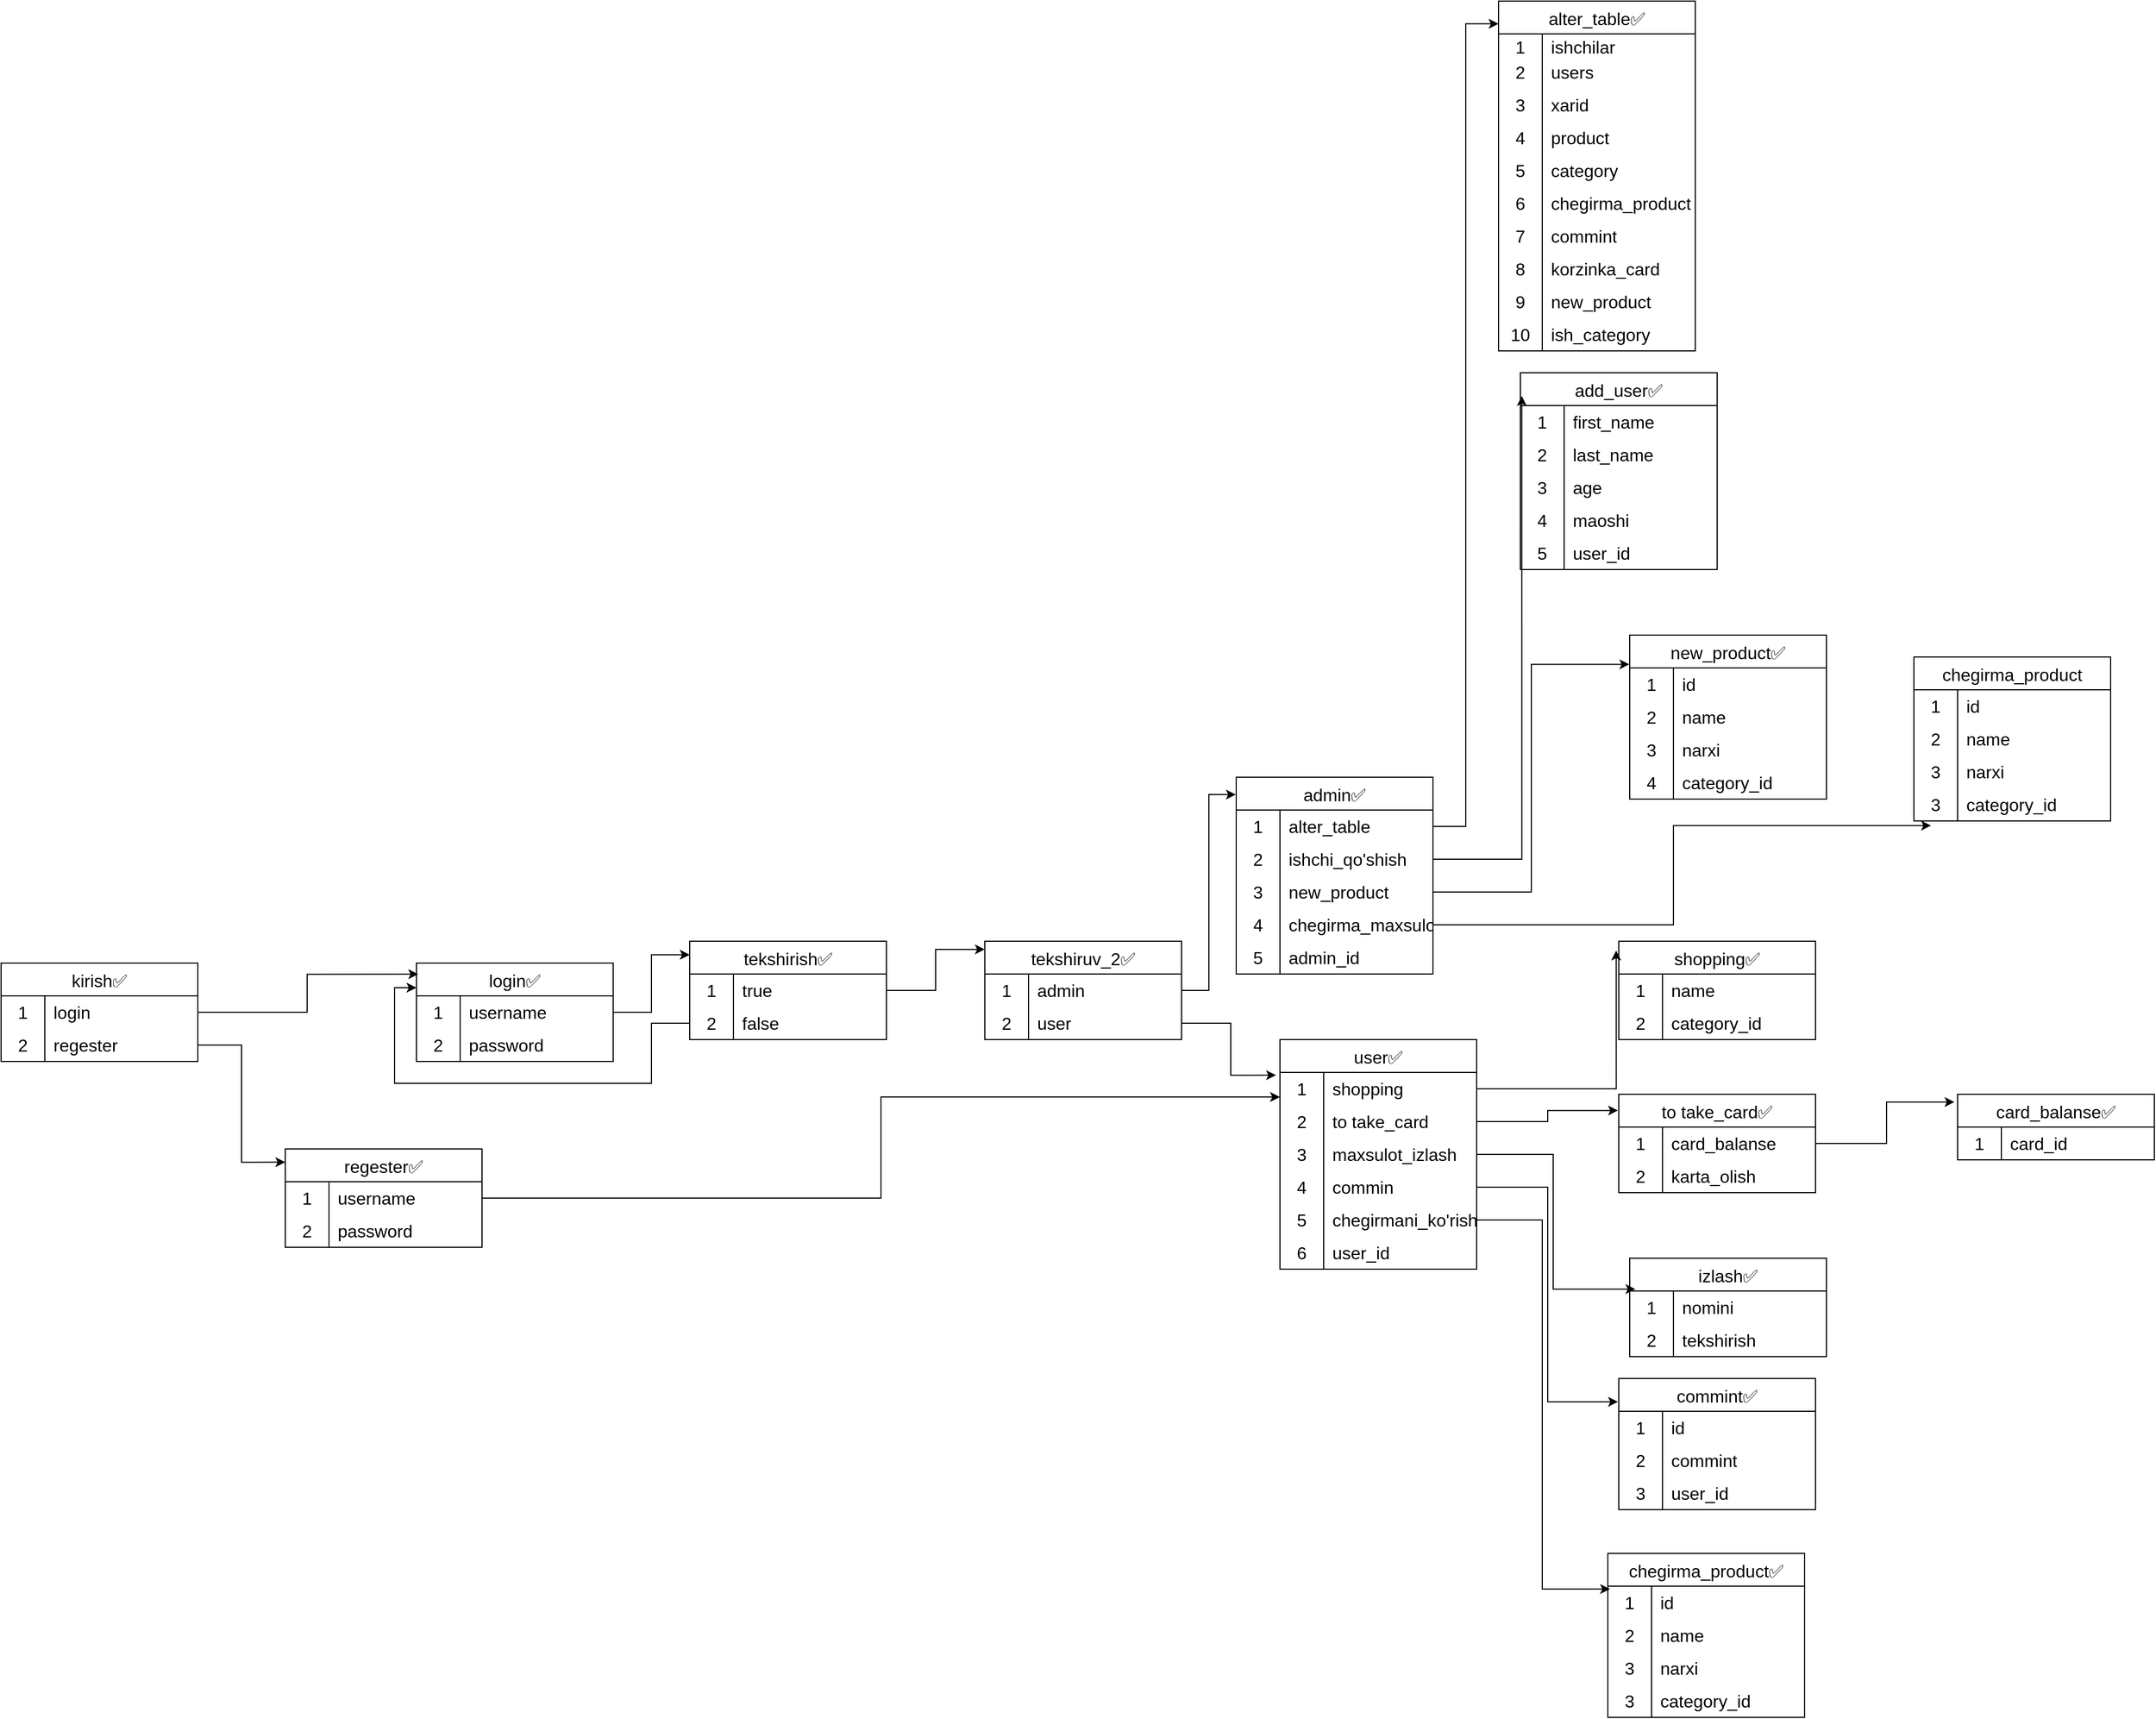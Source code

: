 <mxfile version="24.4.0" type="device">
  <diagram name="Page-1" id="Sfr1qAnjLGRvmv5BB024">
    <mxGraphModel dx="2126" dy="1714" grid="1" gridSize="10" guides="1" tooltips="1" connect="1" arrows="1" fold="1" page="1" pageScale="1" pageWidth="850" pageHeight="1100" math="0" shadow="0">
      <root>
        <mxCell id="0" />
        <mxCell id="1" parent="0" />
        <mxCell id="VY5eZ9z7bBjfQYrbyyLq-1" value="login✅" style="shape=table;startSize=30;container=1;collapsible=0;childLayout=tableLayout;fixedRows=1;rowLines=0;fontStyle=0;strokeColor=default;fontSize=16;" vertex="1" parent="1">
          <mxGeometry x="10" y="280" width="180" height="90" as="geometry" />
        </mxCell>
        <mxCell id="VY5eZ9z7bBjfQYrbyyLq-2" value="" style="shape=tableRow;horizontal=0;startSize=0;swimlaneHead=0;swimlaneBody=0;top=0;left=0;bottom=0;right=0;collapsible=0;dropTarget=0;fillColor=none;points=[[0,0.5],[1,0.5]];portConstraint=eastwest;strokeColor=inherit;fontSize=16;" vertex="1" parent="VY5eZ9z7bBjfQYrbyyLq-1">
          <mxGeometry y="30" width="180" height="30" as="geometry" />
        </mxCell>
        <mxCell id="VY5eZ9z7bBjfQYrbyyLq-3" value="1" style="shape=partialRectangle;html=1;whiteSpace=wrap;connectable=0;fillColor=none;top=0;left=0;bottom=0;right=0;overflow=hidden;pointerEvents=1;strokeColor=inherit;fontSize=16;" vertex="1" parent="VY5eZ9z7bBjfQYrbyyLq-2">
          <mxGeometry width="40" height="30" as="geometry">
            <mxRectangle width="40" height="30" as="alternateBounds" />
          </mxGeometry>
        </mxCell>
        <mxCell id="VY5eZ9z7bBjfQYrbyyLq-4" value="username" style="shape=partialRectangle;html=1;whiteSpace=wrap;connectable=0;fillColor=none;top=0;left=0;bottom=0;right=0;align=left;spacingLeft=6;overflow=hidden;strokeColor=inherit;fontSize=16;" vertex="1" parent="VY5eZ9z7bBjfQYrbyyLq-2">
          <mxGeometry x="40" width="140" height="30" as="geometry">
            <mxRectangle width="140" height="30" as="alternateBounds" />
          </mxGeometry>
        </mxCell>
        <mxCell id="VY5eZ9z7bBjfQYrbyyLq-5" value="" style="shape=tableRow;horizontal=0;startSize=0;swimlaneHead=0;swimlaneBody=0;top=0;left=0;bottom=0;right=0;collapsible=0;dropTarget=0;fillColor=none;points=[[0,0.5],[1,0.5]];portConstraint=eastwest;strokeColor=inherit;fontSize=16;" vertex="1" parent="VY5eZ9z7bBjfQYrbyyLq-1">
          <mxGeometry y="60" width="180" height="30" as="geometry" />
        </mxCell>
        <mxCell id="VY5eZ9z7bBjfQYrbyyLq-6" value="2" style="shape=partialRectangle;html=1;whiteSpace=wrap;connectable=0;fillColor=none;top=0;left=0;bottom=0;right=0;overflow=hidden;strokeColor=inherit;fontSize=16;" vertex="1" parent="VY5eZ9z7bBjfQYrbyyLq-5">
          <mxGeometry width="40" height="30" as="geometry">
            <mxRectangle width="40" height="30" as="alternateBounds" />
          </mxGeometry>
        </mxCell>
        <mxCell id="VY5eZ9z7bBjfQYrbyyLq-7" value="password" style="shape=partialRectangle;html=1;whiteSpace=wrap;connectable=0;fillColor=none;top=0;left=0;bottom=0;right=0;align=left;spacingLeft=6;overflow=hidden;strokeColor=inherit;fontSize=16;" vertex="1" parent="VY5eZ9z7bBjfQYrbyyLq-5">
          <mxGeometry x="40" width="140" height="30" as="geometry">
            <mxRectangle width="140" height="30" as="alternateBounds" />
          </mxGeometry>
        </mxCell>
        <mxCell id="VY5eZ9z7bBjfQYrbyyLq-11" value="tekshirish✅" style="shape=table;startSize=30;container=1;collapsible=0;childLayout=tableLayout;fixedRows=1;rowLines=0;fontStyle=0;strokeColor=default;fontSize=16;" vertex="1" parent="1">
          <mxGeometry x="260" y="260" width="180" height="90" as="geometry" />
        </mxCell>
        <mxCell id="VY5eZ9z7bBjfQYrbyyLq-12" value="" style="shape=tableRow;horizontal=0;startSize=0;swimlaneHead=0;swimlaneBody=0;top=0;left=0;bottom=0;right=0;collapsible=0;dropTarget=0;fillColor=none;points=[[0,0.5],[1,0.5]];portConstraint=eastwest;strokeColor=inherit;fontSize=16;" vertex="1" parent="VY5eZ9z7bBjfQYrbyyLq-11">
          <mxGeometry y="30" width="180" height="30" as="geometry" />
        </mxCell>
        <mxCell id="VY5eZ9z7bBjfQYrbyyLq-13" value="1" style="shape=partialRectangle;html=1;whiteSpace=wrap;connectable=0;fillColor=none;top=0;left=0;bottom=0;right=0;overflow=hidden;pointerEvents=1;strokeColor=inherit;fontSize=16;" vertex="1" parent="VY5eZ9z7bBjfQYrbyyLq-12">
          <mxGeometry width="40" height="30" as="geometry">
            <mxRectangle width="40" height="30" as="alternateBounds" />
          </mxGeometry>
        </mxCell>
        <mxCell id="VY5eZ9z7bBjfQYrbyyLq-14" value="true" style="shape=partialRectangle;html=1;whiteSpace=wrap;connectable=0;fillColor=none;top=0;left=0;bottom=0;right=0;align=left;spacingLeft=6;overflow=hidden;strokeColor=inherit;fontSize=16;" vertex="1" parent="VY5eZ9z7bBjfQYrbyyLq-12">
          <mxGeometry x="40" width="140" height="30" as="geometry">
            <mxRectangle width="140" height="30" as="alternateBounds" />
          </mxGeometry>
        </mxCell>
        <mxCell id="VY5eZ9z7bBjfQYrbyyLq-15" value="" style="shape=tableRow;horizontal=0;startSize=0;swimlaneHead=0;swimlaneBody=0;top=0;left=0;bottom=0;right=0;collapsible=0;dropTarget=0;fillColor=none;points=[[0,0.5],[1,0.5]];portConstraint=eastwest;strokeColor=inherit;fontSize=16;" vertex="1" parent="VY5eZ9z7bBjfQYrbyyLq-11">
          <mxGeometry y="60" width="180" height="30" as="geometry" />
        </mxCell>
        <mxCell id="VY5eZ9z7bBjfQYrbyyLq-16" value="2" style="shape=partialRectangle;html=1;whiteSpace=wrap;connectable=0;fillColor=none;top=0;left=0;bottom=0;right=0;overflow=hidden;strokeColor=inherit;fontSize=16;" vertex="1" parent="VY5eZ9z7bBjfQYrbyyLq-15">
          <mxGeometry width="40" height="30" as="geometry">
            <mxRectangle width="40" height="30" as="alternateBounds" />
          </mxGeometry>
        </mxCell>
        <mxCell id="VY5eZ9z7bBjfQYrbyyLq-17" value="false" style="shape=partialRectangle;html=1;whiteSpace=wrap;connectable=0;fillColor=none;top=0;left=0;bottom=0;right=0;align=left;spacingLeft=6;overflow=hidden;strokeColor=inherit;fontSize=16;" vertex="1" parent="VY5eZ9z7bBjfQYrbyyLq-15">
          <mxGeometry x="40" width="140" height="30" as="geometry">
            <mxRectangle width="140" height="30" as="alternateBounds" />
          </mxGeometry>
        </mxCell>
        <mxCell id="VY5eZ9z7bBjfQYrbyyLq-21" style="edgeStyle=orthogonalEdgeStyle;rounded=0;orthogonalLoop=1;jettySize=auto;html=1;entryX=0;entryY=0.138;entryDx=0;entryDy=0;entryPerimeter=0;" edge="1" parent="1" source="VY5eZ9z7bBjfQYrbyyLq-2" target="VY5eZ9z7bBjfQYrbyyLq-11">
          <mxGeometry relative="1" as="geometry" />
        </mxCell>
        <mxCell id="VY5eZ9z7bBjfQYrbyyLq-22" value="tekshiruv_2✅" style="shape=table;startSize=30;container=1;collapsible=0;childLayout=tableLayout;fixedRows=1;rowLines=0;fontStyle=0;strokeColor=default;fontSize=16;" vertex="1" parent="1">
          <mxGeometry x="530" y="260" width="180" height="90" as="geometry" />
        </mxCell>
        <mxCell id="VY5eZ9z7bBjfQYrbyyLq-23" value="" style="shape=tableRow;horizontal=0;startSize=0;swimlaneHead=0;swimlaneBody=0;top=0;left=0;bottom=0;right=0;collapsible=0;dropTarget=0;fillColor=none;points=[[0,0.5],[1,0.5]];portConstraint=eastwest;strokeColor=inherit;fontSize=16;" vertex="1" parent="VY5eZ9z7bBjfQYrbyyLq-22">
          <mxGeometry y="30" width="180" height="30" as="geometry" />
        </mxCell>
        <mxCell id="VY5eZ9z7bBjfQYrbyyLq-24" value="1" style="shape=partialRectangle;html=1;whiteSpace=wrap;connectable=0;fillColor=none;top=0;left=0;bottom=0;right=0;overflow=hidden;pointerEvents=1;strokeColor=inherit;fontSize=16;" vertex="1" parent="VY5eZ9z7bBjfQYrbyyLq-23">
          <mxGeometry width="40" height="30" as="geometry">
            <mxRectangle width="40" height="30" as="alternateBounds" />
          </mxGeometry>
        </mxCell>
        <mxCell id="VY5eZ9z7bBjfQYrbyyLq-25" value="admin" style="shape=partialRectangle;html=1;whiteSpace=wrap;connectable=0;fillColor=none;top=0;left=0;bottom=0;right=0;align=left;spacingLeft=6;overflow=hidden;strokeColor=inherit;fontSize=16;" vertex="1" parent="VY5eZ9z7bBjfQYrbyyLq-23">
          <mxGeometry x="40" width="140" height="30" as="geometry">
            <mxRectangle width="140" height="30" as="alternateBounds" />
          </mxGeometry>
        </mxCell>
        <mxCell id="VY5eZ9z7bBjfQYrbyyLq-26" value="" style="shape=tableRow;horizontal=0;startSize=0;swimlaneHead=0;swimlaneBody=0;top=0;left=0;bottom=0;right=0;collapsible=0;dropTarget=0;fillColor=none;points=[[0,0.5],[1,0.5]];portConstraint=eastwest;strokeColor=inherit;fontSize=16;" vertex="1" parent="VY5eZ9z7bBjfQYrbyyLq-22">
          <mxGeometry y="60" width="180" height="30" as="geometry" />
        </mxCell>
        <mxCell id="VY5eZ9z7bBjfQYrbyyLq-27" value="2" style="shape=partialRectangle;html=1;whiteSpace=wrap;connectable=0;fillColor=none;top=0;left=0;bottom=0;right=0;overflow=hidden;strokeColor=inherit;fontSize=16;" vertex="1" parent="VY5eZ9z7bBjfQYrbyyLq-26">
          <mxGeometry width="40" height="30" as="geometry">
            <mxRectangle width="40" height="30" as="alternateBounds" />
          </mxGeometry>
        </mxCell>
        <mxCell id="VY5eZ9z7bBjfQYrbyyLq-28" value="user" style="shape=partialRectangle;html=1;whiteSpace=wrap;connectable=0;fillColor=none;top=0;left=0;bottom=0;right=0;align=left;spacingLeft=6;overflow=hidden;strokeColor=inherit;fontSize=16;" vertex="1" parent="VY5eZ9z7bBjfQYrbyyLq-26">
          <mxGeometry x="40" width="140" height="30" as="geometry">
            <mxRectangle width="140" height="30" as="alternateBounds" />
          </mxGeometry>
        </mxCell>
        <mxCell id="VY5eZ9z7bBjfQYrbyyLq-32" style="edgeStyle=orthogonalEdgeStyle;rounded=0;orthogonalLoop=1;jettySize=auto;html=1;entryX=0;entryY=0.083;entryDx=0;entryDy=0;entryPerimeter=0;" edge="1" parent="1" source="VY5eZ9z7bBjfQYrbyyLq-11" target="VY5eZ9z7bBjfQYrbyyLq-22">
          <mxGeometry relative="1" as="geometry" />
        </mxCell>
        <mxCell id="VY5eZ9z7bBjfQYrbyyLq-33" style="edgeStyle=orthogonalEdgeStyle;rounded=0;orthogonalLoop=1;jettySize=auto;html=1;entryX=0;entryY=0.25;entryDx=0;entryDy=0;" edge="1" parent="1" source="VY5eZ9z7bBjfQYrbyyLq-15" target="VY5eZ9z7bBjfQYrbyyLq-1">
          <mxGeometry relative="1" as="geometry" />
        </mxCell>
        <mxCell id="VY5eZ9z7bBjfQYrbyyLq-34" value="admin✅" style="shape=table;startSize=30;container=1;collapsible=0;childLayout=tableLayout;fixedRows=1;rowLines=0;fontStyle=0;strokeColor=default;fontSize=16;" vertex="1" parent="1">
          <mxGeometry x="760" y="110" width="180" height="180" as="geometry" />
        </mxCell>
        <mxCell id="VY5eZ9z7bBjfQYrbyyLq-35" value="" style="shape=tableRow;horizontal=0;startSize=0;swimlaneHead=0;swimlaneBody=0;top=0;left=0;bottom=0;right=0;collapsible=0;dropTarget=0;fillColor=none;points=[[0,0.5],[1,0.5]];portConstraint=eastwest;strokeColor=inherit;fontSize=16;" vertex="1" parent="VY5eZ9z7bBjfQYrbyyLq-34">
          <mxGeometry y="30" width="180" height="30" as="geometry" />
        </mxCell>
        <mxCell id="VY5eZ9z7bBjfQYrbyyLq-36" value="1" style="shape=partialRectangle;html=1;whiteSpace=wrap;connectable=0;fillColor=none;top=0;left=0;bottom=0;right=0;overflow=hidden;pointerEvents=1;strokeColor=inherit;fontSize=16;" vertex="1" parent="VY5eZ9z7bBjfQYrbyyLq-35">
          <mxGeometry width="40" height="30" as="geometry">
            <mxRectangle width="40" height="30" as="alternateBounds" />
          </mxGeometry>
        </mxCell>
        <mxCell id="VY5eZ9z7bBjfQYrbyyLq-37" value="alter_table" style="shape=partialRectangle;html=1;whiteSpace=wrap;connectable=0;fillColor=none;top=0;left=0;bottom=0;right=0;align=left;spacingLeft=6;overflow=hidden;strokeColor=inherit;fontSize=16;" vertex="1" parent="VY5eZ9z7bBjfQYrbyyLq-35">
          <mxGeometry x="40" width="140" height="30" as="geometry">
            <mxRectangle width="140" height="30" as="alternateBounds" />
          </mxGeometry>
        </mxCell>
        <mxCell id="VY5eZ9z7bBjfQYrbyyLq-38" value="" style="shape=tableRow;horizontal=0;startSize=0;swimlaneHead=0;swimlaneBody=0;top=0;left=0;bottom=0;right=0;collapsible=0;dropTarget=0;fillColor=none;points=[[0,0.5],[1,0.5]];portConstraint=eastwest;strokeColor=inherit;fontSize=16;" vertex="1" parent="VY5eZ9z7bBjfQYrbyyLq-34">
          <mxGeometry y="60" width="180" height="30" as="geometry" />
        </mxCell>
        <mxCell id="VY5eZ9z7bBjfQYrbyyLq-39" value="2" style="shape=partialRectangle;html=1;whiteSpace=wrap;connectable=0;fillColor=none;top=0;left=0;bottom=0;right=0;overflow=hidden;strokeColor=inherit;fontSize=16;" vertex="1" parent="VY5eZ9z7bBjfQYrbyyLq-38">
          <mxGeometry width="40" height="30" as="geometry">
            <mxRectangle width="40" height="30" as="alternateBounds" />
          </mxGeometry>
        </mxCell>
        <mxCell id="VY5eZ9z7bBjfQYrbyyLq-40" value="ishchi_qo&#39;shish" style="shape=partialRectangle;html=1;whiteSpace=wrap;connectable=0;fillColor=none;top=0;left=0;bottom=0;right=0;align=left;spacingLeft=6;overflow=hidden;strokeColor=inherit;fontSize=16;" vertex="1" parent="VY5eZ9z7bBjfQYrbyyLq-38">
          <mxGeometry x="40" width="140" height="30" as="geometry">
            <mxRectangle width="140" height="30" as="alternateBounds" />
          </mxGeometry>
        </mxCell>
        <mxCell id="VY5eZ9z7bBjfQYrbyyLq-41" value="" style="shape=tableRow;horizontal=0;startSize=0;swimlaneHead=0;swimlaneBody=0;top=0;left=0;bottom=0;right=0;collapsible=0;dropTarget=0;fillColor=none;points=[[0,0.5],[1,0.5]];portConstraint=eastwest;strokeColor=inherit;fontSize=16;" vertex="1" parent="VY5eZ9z7bBjfQYrbyyLq-34">
          <mxGeometry y="90" width="180" height="30" as="geometry" />
        </mxCell>
        <mxCell id="VY5eZ9z7bBjfQYrbyyLq-42" value="3" style="shape=partialRectangle;html=1;whiteSpace=wrap;connectable=0;fillColor=none;top=0;left=0;bottom=0;right=0;overflow=hidden;strokeColor=inherit;fontSize=16;" vertex="1" parent="VY5eZ9z7bBjfQYrbyyLq-41">
          <mxGeometry width="40" height="30" as="geometry">
            <mxRectangle width="40" height="30" as="alternateBounds" />
          </mxGeometry>
        </mxCell>
        <mxCell id="VY5eZ9z7bBjfQYrbyyLq-43" value="new_product" style="shape=partialRectangle;html=1;whiteSpace=wrap;connectable=0;fillColor=none;top=0;left=0;bottom=0;right=0;align=left;spacingLeft=6;overflow=hidden;strokeColor=inherit;fontSize=16;" vertex="1" parent="VY5eZ9z7bBjfQYrbyyLq-41">
          <mxGeometry x="40" width="140" height="30" as="geometry">
            <mxRectangle width="140" height="30" as="alternateBounds" />
          </mxGeometry>
        </mxCell>
        <mxCell id="VY5eZ9z7bBjfQYrbyyLq-123" value="" style="shape=tableRow;horizontal=0;startSize=0;swimlaneHead=0;swimlaneBody=0;top=0;left=0;bottom=0;right=0;collapsible=0;dropTarget=0;fillColor=none;points=[[0,0.5],[1,0.5]];portConstraint=eastwest;strokeColor=inherit;fontSize=16;" vertex="1" parent="VY5eZ9z7bBjfQYrbyyLq-34">
          <mxGeometry y="120" width="180" height="30" as="geometry" />
        </mxCell>
        <mxCell id="VY5eZ9z7bBjfQYrbyyLq-124" value="4" style="shape=partialRectangle;html=1;whiteSpace=wrap;connectable=0;fillColor=none;top=0;left=0;bottom=0;right=0;overflow=hidden;strokeColor=inherit;fontSize=16;" vertex="1" parent="VY5eZ9z7bBjfQYrbyyLq-123">
          <mxGeometry width="40" height="30" as="geometry">
            <mxRectangle width="40" height="30" as="alternateBounds" />
          </mxGeometry>
        </mxCell>
        <mxCell id="VY5eZ9z7bBjfQYrbyyLq-125" value="chegirma_maxsulot" style="shape=partialRectangle;html=1;whiteSpace=wrap;connectable=0;fillColor=none;top=0;left=0;bottom=0;right=0;align=left;spacingLeft=6;overflow=hidden;strokeColor=inherit;fontSize=16;" vertex="1" parent="VY5eZ9z7bBjfQYrbyyLq-123">
          <mxGeometry x="40" width="140" height="30" as="geometry">
            <mxRectangle width="140" height="30" as="alternateBounds" />
          </mxGeometry>
        </mxCell>
        <mxCell id="VY5eZ9z7bBjfQYrbyyLq-177" value="" style="shape=tableRow;horizontal=0;startSize=0;swimlaneHead=0;swimlaneBody=0;top=0;left=0;bottom=0;right=0;collapsible=0;dropTarget=0;fillColor=none;points=[[0,0.5],[1,0.5]];portConstraint=eastwest;strokeColor=inherit;fontSize=16;" vertex="1" parent="VY5eZ9z7bBjfQYrbyyLq-34">
          <mxGeometry y="150" width="180" height="30" as="geometry" />
        </mxCell>
        <mxCell id="VY5eZ9z7bBjfQYrbyyLq-178" value="5" style="shape=partialRectangle;html=1;whiteSpace=wrap;connectable=0;fillColor=none;top=0;left=0;bottom=0;right=0;overflow=hidden;strokeColor=inherit;fontSize=16;" vertex="1" parent="VY5eZ9z7bBjfQYrbyyLq-177">
          <mxGeometry width="40" height="30" as="geometry">
            <mxRectangle width="40" height="30" as="alternateBounds" />
          </mxGeometry>
        </mxCell>
        <mxCell id="VY5eZ9z7bBjfQYrbyyLq-179" value="admin_id" style="shape=partialRectangle;html=1;whiteSpace=wrap;connectable=0;fillColor=none;top=0;left=0;bottom=0;right=0;align=left;spacingLeft=6;overflow=hidden;strokeColor=inherit;fontSize=16;" vertex="1" parent="VY5eZ9z7bBjfQYrbyyLq-177">
          <mxGeometry x="40" width="140" height="30" as="geometry">
            <mxRectangle width="140" height="30" as="alternateBounds" />
          </mxGeometry>
        </mxCell>
        <mxCell id="VY5eZ9z7bBjfQYrbyyLq-44" style="edgeStyle=orthogonalEdgeStyle;rounded=0;orthogonalLoop=1;jettySize=auto;html=1;entryX=-0.002;entryY=0.088;entryDx=0;entryDy=0;entryPerimeter=0;" edge="1" parent="1" source="VY5eZ9z7bBjfQYrbyyLq-22" target="VY5eZ9z7bBjfQYrbyyLq-34">
          <mxGeometry relative="1" as="geometry" />
        </mxCell>
        <mxCell id="VY5eZ9z7bBjfQYrbyyLq-45" value="user✅" style="shape=table;startSize=30;container=1;collapsible=0;childLayout=tableLayout;fixedRows=1;rowLines=0;fontStyle=0;strokeColor=default;fontSize=16;" vertex="1" parent="1">
          <mxGeometry x="800" y="350" width="180" height="210" as="geometry" />
        </mxCell>
        <mxCell id="VY5eZ9z7bBjfQYrbyyLq-46" value="" style="shape=tableRow;horizontal=0;startSize=0;swimlaneHead=0;swimlaneBody=0;top=0;left=0;bottom=0;right=0;collapsible=0;dropTarget=0;fillColor=none;points=[[0,0.5],[1,0.5]];portConstraint=eastwest;strokeColor=inherit;fontSize=16;" vertex="1" parent="VY5eZ9z7bBjfQYrbyyLq-45">
          <mxGeometry y="30" width="180" height="30" as="geometry" />
        </mxCell>
        <mxCell id="VY5eZ9z7bBjfQYrbyyLq-47" value="1" style="shape=partialRectangle;html=1;whiteSpace=wrap;connectable=0;fillColor=none;top=0;left=0;bottom=0;right=0;overflow=hidden;pointerEvents=1;strokeColor=inherit;fontSize=16;" vertex="1" parent="VY5eZ9z7bBjfQYrbyyLq-46">
          <mxGeometry width="40" height="30" as="geometry">
            <mxRectangle width="40" height="30" as="alternateBounds" />
          </mxGeometry>
        </mxCell>
        <mxCell id="VY5eZ9z7bBjfQYrbyyLq-48" value="shopping" style="shape=partialRectangle;html=1;whiteSpace=wrap;connectable=0;fillColor=none;top=0;left=0;bottom=0;right=0;align=left;spacingLeft=6;overflow=hidden;strokeColor=inherit;fontSize=16;" vertex="1" parent="VY5eZ9z7bBjfQYrbyyLq-46">
          <mxGeometry x="40" width="140" height="30" as="geometry">
            <mxRectangle width="140" height="30" as="alternateBounds" />
          </mxGeometry>
        </mxCell>
        <mxCell id="VY5eZ9z7bBjfQYrbyyLq-49" value="" style="shape=tableRow;horizontal=0;startSize=0;swimlaneHead=0;swimlaneBody=0;top=0;left=0;bottom=0;right=0;collapsible=0;dropTarget=0;fillColor=none;points=[[0,0.5],[1,0.5]];portConstraint=eastwest;strokeColor=inherit;fontSize=16;" vertex="1" parent="VY5eZ9z7bBjfQYrbyyLq-45">
          <mxGeometry y="60" width="180" height="30" as="geometry" />
        </mxCell>
        <mxCell id="VY5eZ9z7bBjfQYrbyyLq-50" value="2" style="shape=partialRectangle;html=1;whiteSpace=wrap;connectable=0;fillColor=none;top=0;left=0;bottom=0;right=0;overflow=hidden;strokeColor=inherit;fontSize=16;" vertex="1" parent="VY5eZ9z7bBjfQYrbyyLq-49">
          <mxGeometry width="40" height="30" as="geometry">
            <mxRectangle width="40" height="30" as="alternateBounds" />
          </mxGeometry>
        </mxCell>
        <mxCell id="VY5eZ9z7bBjfQYrbyyLq-51" value="to take_card" style="shape=partialRectangle;html=1;whiteSpace=wrap;connectable=0;fillColor=none;top=0;left=0;bottom=0;right=0;align=left;spacingLeft=6;overflow=hidden;strokeColor=inherit;fontSize=16;" vertex="1" parent="VY5eZ9z7bBjfQYrbyyLq-49">
          <mxGeometry x="40" width="140" height="30" as="geometry">
            <mxRectangle width="140" height="30" as="alternateBounds" />
          </mxGeometry>
        </mxCell>
        <mxCell id="VY5eZ9z7bBjfQYrbyyLq-126" value="" style="shape=tableRow;horizontal=0;startSize=0;swimlaneHead=0;swimlaneBody=0;top=0;left=0;bottom=0;right=0;collapsible=0;dropTarget=0;fillColor=none;points=[[0,0.5],[1,0.5]];portConstraint=eastwest;strokeColor=inherit;fontSize=16;" vertex="1" parent="VY5eZ9z7bBjfQYrbyyLq-45">
          <mxGeometry y="90" width="180" height="30" as="geometry" />
        </mxCell>
        <mxCell id="VY5eZ9z7bBjfQYrbyyLq-127" value="3" style="shape=partialRectangle;html=1;whiteSpace=wrap;connectable=0;fillColor=none;top=0;left=0;bottom=0;right=0;overflow=hidden;strokeColor=inherit;fontSize=16;" vertex="1" parent="VY5eZ9z7bBjfQYrbyyLq-126">
          <mxGeometry width="40" height="30" as="geometry">
            <mxRectangle width="40" height="30" as="alternateBounds" />
          </mxGeometry>
        </mxCell>
        <mxCell id="VY5eZ9z7bBjfQYrbyyLq-128" value="maxsulot_izlash" style="shape=partialRectangle;html=1;whiteSpace=wrap;connectable=0;fillColor=none;top=0;left=0;bottom=0;right=0;align=left;spacingLeft=6;overflow=hidden;strokeColor=inherit;fontSize=16;" vertex="1" parent="VY5eZ9z7bBjfQYrbyyLq-126">
          <mxGeometry x="40" width="140" height="30" as="geometry">
            <mxRectangle width="140" height="30" as="alternateBounds" />
          </mxGeometry>
        </mxCell>
        <mxCell id="VY5eZ9z7bBjfQYrbyyLq-129" value="" style="shape=tableRow;horizontal=0;startSize=0;swimlaneHead=0;swimlaneBody=0;top=0;left=0;bottom=0;right=0;collapsible=0;dropTarget=0;fillColor=none;points=[[0,0.5],[1,0.5]];portConstraint=eastwest;strokeColor=inherit;fontSize=16;" vertex="1" parent="VY5eZ9z7bBjfQYrbyyLq-45">
          <mxGeometry y="120" width="180" height="30" as="geometry" />
        </mxCell>
        <mxCell id="VY5eZ9z7bBjfQYrbyyLq-130" value="4" style="shape=partialRectangle;html=1;whiteSpace=wrap;connectable=0;fillColor=none;top=0;left=0;bottom=0;right=0;overflow=hidden;strokeColor=inherit;fontSize=16;" vertex="1" parent="VY5eZ9z7bBjfQYrbyyLq-129">
          <mxGeometry width="40" height="30" as="geometry">
            <mxRectangle width="40" height="30" as="alternateBounds" />
          </mxGeometry>
        </mxCell>
        <mxCell id="VY5eZ9z7bBjfQYrbyyLq-131" value="commin" style="shape=partialRectangle;html=1;whiteSpace=wrap;connectable=0;fillColor=none;top=0;left=0;bottom=0;right=0;align=left;spacingLeft=6;overflow=hidden;strokeColor=inherit;fontSize=16;" vertex="1" parent="VY5eZ9z7bBjfQYrbyyLq-129">
          <mxGeometry x="40" width="140" height="30" as="geometry">
            <mxRectangle width="140" height="30" as="alternateBounds" />
          </mxGeometry>
        </mxCell>
        <mxCell id="VY5eZ9z7bBjfQYrbyyLq-132" value="" style="shape=tableRow;horizontal=0;startSize=0;swimlaneHead=0;swimlaneBody=0;top=0;left=0;bottom=0;right=0;collapsible=0;dropTarget=0;fillColor=none;points=[[0,0.5],[1,0.5]];portConstraint=eastwest;strokeColor=inherit;fontSize=16;" vertex="1" parent="VY5eZ9z7bBjfQYrbyyLq-45">
          <mxGeometry y="150" width="180" height="30" as="geometry" />
        </mxCell>
        <mxCell id="VY5eZ9z7bBjfQYrbyyLq-133" value="5" style="shape=partialRectangle;html=1;whiteSpace=wrap;connectable=0;fillColor=none;top=0;left=0;bottom=0;right=0;overflow=hidden;strokeColor=inherit;fontSize=16;" vertex="1" parent="VY5eZ9z7bBjfQYrbyyLq-132">
          <mxGeometry width="40" height="30" as="geometry">
            <mxRectangle width="40" height="30" as="alternateBounds" />
          </mxGeometry>
        </mxCell>
        <mxCell id="VY5eZ9z7bBjfQYrbyyLq-134" value="chegirmani_ko&#39;rish" style="shape=partialRectangle;html=1;whiteSpace=wrap;connectable=0;fillColor=none;top=0;left=0;bottom=0;right=0;align=left;spacingLeft=6;overflow=hidden;strokeColor=inherit;fontSize=16;" vertex="1" parent="VY5eZ9z7bBjfQYrbyyLq-132">
          <mxGeometry x="40" width="140" height="30" as="geometry">
            <mxRectangle width="140" height="30" as="alternateBounds" />
          </mxGeometry>
        </mxCell>
        <mxCell id="VY5eZ9z7bBjfQYrbyyLq-174" value="" style="shape=tableRow;horizontal=0;startSize=0;swimlaneHead=0;swimlaneBody=0;top=0;left=0;bottom=0;right=0;collapsible=0;dropTarget=0;fillColor=none;points=[[0,0.5],[1,0.5]];portConstraint=eastwest;strokeColor=inherit;fontSize=16;" vertex="1" parent="VY5eZ9z7bBjfQYrbyyLq-45">
          <mxGeometry y="180" width="180" height="30" as="geometry" />
        </mxCell>
        <mxCell id="VY5eZ9z7bBjfQYrbyyLq-175" value="6" style="shape=partialRectangle;html=1;whiteSpace=wrap;connectable=0;fillColor=none;top=0;left=0;bottom=0;right=0;overflow=hidden;strokeColor=inherit;fontSize=16;" vertex="1" parent="VY5eZ9z7bBjfQYrbyyLq-174">
          <mxGeometry width="40" height="30" as="geometry">
            <mxRectangle width="40" height="30" as="alternateBounds" />
          </mxGeometry>
        </mxCell>
        <mxCell id="VY5eZ9z7bBjfQYrbyyLq-176" value="user_id" style="shape=partialRectangle;html=1;whiteSpace=wrap;connectable=0;fillColor=none;top=0;left=0;bottom=0;right=0;align=left;spacingLeft=6;overflow=hidden;strokeColor=inherit;fontSize=16;" vertex="1" parent="VY5eZ9z7bBjfQYrbyyLq-174">
          <mxGeometry x="40" width="140" height="30" as="geometry">
            <mxRectangle width="140" height="30" as="alternateBounds" />
          </mxGeometry>
        </mxCell>
        <mxCell id="VY5eZ9z7bBjfQYrbyyLq-55" style="edgeStyle=orthogonalEdgeStyle;rounded=0;orthogonalLoop=1;jettySize=auto;html=1;entryX=-0.02;entryY=0.155;entryDx=0;entryDy=0;entryPerimeter=0;" edge="1" parent="1" source="VY5eZ9z7bBjfQYrbyyLq-26" target="VY5eZ9z7bBjfQYrbyyLq-45">
          <mxGeometry relative="1" as="geometry" />
        </mxCell>
        <mxCell id="VY5eZ9z7bBjfQYrbyyLq-56" value="alter_table✅" style="shape=table;startSize=30;container=1;collapsible=0;childLayout=tableLayout;fixedRows=1;rowLines=0;fontStyle=0;strokeColor=default;fontSize=16;" vertex="1" parent="1">
          <mxGeometry x="1000" y="-600" width="180" height="320" as="geometry" />
        </mxCell>
        <mxCell id="VY5eZ9z7bBjfQYrbyyLq-57" value="" style="shape=tableRow;horizontal=0;startSize=0;swimlaneHead=0;swimlaneBody=0;top=0;left=0;bottom=0;right=0;collapsible=0;dropTarget=0;fillColor=none;points=[[0,0.5],[1,0.5]];portConstraint=eastwest;strokeColor=inherit;fontSize=16;" vertex="1" parent="VY5eZ9z7bBjfQYrbyyLq-56">
          <mxGeometry y="30" width="180" height="20" as="geometry" />
        </mxCell>
        <mxCell id="VY5eZ9z7bBjfQYrbyyLq-58" value="1" style="shape=partialRectangle;html=1;whiteSpace=wrap;connectable=0;fillColor=none;top=0;left=0;bottom=0;right=0;overflow=hidden;pointerEvents=1;strokeColor=inherit;fontSize=16;" vertex="1" parent="VY5eZ9z7bBjfQYrbyyLq-57">
          <mxGeometry width="40" height="20" as="geometry">
            <mxRectangle width="40" height="20" as="alternateBounds" />
          </mxGeometry>
        </mxCell>
        <mxCell id="VY5eZ9z7bBjfQYrbyyLq-59" value="ishchilar" style="shape=partialRectangle;html=1;whiteSpace=wrap;connectable=0;fillColor=none;top=0;left=0;bottom=0;right=0;align=left;spacingLeft=6;overflow=hidden;strokeColor=inherit;fontSize=16;" vertex="1" parent="VY5eZ9z7bBjfQYrbyyLq-57">
          <mxGeometry x="40" width="140" height="20" as="geometry">
            <mxRectangle width="140" height="20" as="alternateBounds" />
          </mxGeometry>
        </mxCell>
        <mxCell id="VY5eZ9z7bBjfQYrbyyLq-60" value="" style="shape=tableRow;horizontal=0;startSize=0;swimlaneHead=0;swimlaneBody=0;top=0;left=0;bottom=0;right=0;collapsible=0;dropTarget=0;fillColor=none;points=[[0,0.5],[1,0.5]];portConstraint=eastwest;strokeColor=inherit;fontSize=16;" vertex="1" parent="VY5eZ9z7bBjfQYrbyyLq-56">
          <mxGeometry y="50" width="180" height="30" as="geometry" />
        </mxCell>
        <mxCell id="VY5eZ9z7bBjfQYrbyyLq-61" value="2" style="shape=partialRectangle;html=1;whiteSpace=wrap;connectable=0;fillColor=none;top=0;left=0;bottom=0;right=0;overflow=hidden;strokeColor=inherit;fontSize=16;" vertex="1" parent="VY5eZ9z7bBjfQYrbyyLq-60">
          <mxGeometry width="40" height="30" as="geometry">
            <mxRectangle width="40" height="30" as="alternateBounds" />
          </mxGeometry>
        </mxCell>
        <mxCell id="VY5eZ9z7bBjfQYrbyyLq-62" value="users" style="shape=partialRectangle;html=1;whiteSpace=wrap;connectable=0;fillColor=none;top=0;left=0;bottom=0;right=0;align=left;spacingLeft=6;overflow=hidden;strokeColor=inherit;fontSize=16;" vertex="1" parent="VY5eZ9z7bBjfQYrbyyLq-60">
          <mxGeometry x="40" width="140" height="30" as="geometry">
            <mxRectangle width="140" height="30" as="alternateBounds" />
          </mxGeometry>
        </mxCell>
        <mxCell id="VY5eZ9z7bBjfQYrbyyLq-63" value="" style="shape=tableRow;horizontal=0;startSize=0;swimlaneHead=0;swimlaneBody=0;top=0;left=0;bottom=0;right=0;collapsible=0;dropTarget=0;fillColor=none;points=[[0,0.5],[1,0.5]];portConstraint=eastwest;strokeColor=inherit;fontSize=16;" vertex="1" parent="VY5eZ9z7bBjfQYrbyyLq-56">
          <mxGeometry y="80" width="180" height="30" as="geometry" />
        </mxCell>
        <mxCell id="VY5eZ9z7bBjfQYrbyyLq-64" value="3" style="shape=partialRectangle;html=1;whiteSpace=wrap;connectable=0;fillColor=none;top=0;left=0;bottom=0;right=0;overflow=hidden;strokeColor=inherit;fontSize=16;" vertex="1" parent="VY5eZ9z7bBjfQYrbyyLq-63">
          <mxGeometry width="40" height="30" as="geometry">
            <mxRectangle width="40" height="30" as="alternateBounds" />
          </mxGeometry>
        </mxCell>
        <mxCell id="VY5eZ9z7bBjfQYrbyyLq-65" value="xarid" style="shape=partialRectangle;html=1;whiteSpace=wrap;connectable=0;fillColor=none;top=0;left=0;bottom=0;right=0;align=left;spacingLeft=6;overflow=hidden;strokeColor=inherit;fontSize=16;" vertex="1" parent="VY5eZ9z7bBjfQYrbyyLq-63">
          <mxGeometry x="40" width="140" height="30" as="geometry">
            <mxRectangle width="140" height="30" as="alternateBounds" />
          </mxGeometry>
        </mxCell>
        <mxCell id="VY5eZ9z7bBjfQYrbyyLq-153" value="" style="shape=tableRow;horizontal=0;startSize=0;swimlaneHead=0;swimlaneBody=0;top=0;left=0;bottom=0;right=0;collapsible=0;dropTarget=0;fillColor=none;points=[[0,0.5],[1,0.5]];portConstraint=eastwest;strokeColor=inherit;fontSize=16;" vertex="1" parent="VY5eZ9z7bBjfQYrbyyLq-56">
          <mxGeometry y="110" width="180" height="30" as="geometry" />
        </mxCell>
        <mxCell id="VY5eZ9z7bBjfQYrbyyLq-154" value="4" style="shape=partialRectangle;html=1;whiteSpace=wrap;connectable=0;fillColor=none;top=0;left=0;bottom=0;right=0;overflow=hidden;strokeColor=inherit;fontSize=16;" vertex="1" parent="VY5eZ9z7bBjfQYrbyyLq-153">
          <mxGeometry width="40" height="30" as="geometry">
            <mxRectangle width="40" height="30" as="alternateBounds" />
          </mxGeometry>
        </mxCell>
        <mxCell id="VY5eZ9z7bBjfQYrbyyLq-155" value="product" style="shape=partialRectangle;html=1;whiteSpace=wrap;connectable=0;fillColor=none;top=0;left=0;bottom=0;right=0;align=left;spacingLeft=6;overflow=hidden;strokeColor=inherit;fontSize=16;" vertex="1" parent="VY5eZ9z7bBjfQYrbyyLq-153">
          <mxGeometry x="40" width="140" height="30" as="geometry">
            <mxRectangle width="140" height="30" as="alternateBounds" />
          </mxGeometry>
        </mxCell>
        <mxCell id="VY5eZ9z7bBjfQYrbyyLq-156" value="" style="shape=tableRow;horizontal=0;startSize=0;swimlaneHead=0;swimlaneBody=0;top=0;left=0;bottom=0;right=0;collapsible=0;dropTarget=0;fillColor=none;points=[[0,0.5],[1,0.5]];portConstraint=eastwest;strokeColor=inherit;fontSize=16;" vertex="1" parent="VY5eZ9z7bBjfQYrbyyLq-56">
          <mxGeometry y="140" width="180" height="30" as="geometry" />
        </mxCell>
        <mxCell id="VY5eZ9z7bBjfQYrbyyLq-157" value="5" style="shape=partialRectangle;html=1;whiteSpace=wrap;connectable=0;fillColor=none;top=0;left=0;bottom=0;right=0;overflow=hidden;strokeColor=inherit;fontSize=16;" vertex="1" parent="VY5eZ9z7bBjfQYrbyyLq-156">
          <mxGeometry width="40" height="30" as="geometry">
            <mxRectangle width="40" height="30" as="alternateBounds" />
          </mxGeometry>
        </mxCell>
        <mxCell id="VY5eZ9z7bBjfQYrbyyLq-158" value="category" style="shape=partialRectangle;html=1;whiteSpace=wrap;connectable=0;fillColor=none;top=0;left=0;bottom=0;right=0;align=left;spacingLeft=6;overflow=hidden;strokeColor=inherit;fontSize=16;" vertex="1" parent="VY5eZ9z7bBjfQYrbyyLq-156">
          <mxGeometry x="40" width="140" height="30" as="geometry">
            <mxRectangle width="140" height="30" as="alternateBounds" />
          </mxGeometry>
        </mxCell>
        <mxCell id="VY5eZ9z7bBjfQYrbyyLq-159" value="" style="shape=tableRow;horizontal=0;startSize=0;swimlaneHead=0;swimlaneBody=0;top=0;left=0;bottom=0;right=0;collapsible=0;dropTarget=0;fillColor=none;points=[[0,0.5],[1,0.5]];portConstraint=eastwest;strokeColor=inherit;fontSize=16;" vertex="1" parent="VY5eZ9z7bBjfQYrbyyLq-56">
          <mxGeometry y="170" width="180" height="30" as="geometry" />
        </mxCell>
        <mxCell id="VY5eZ9z7bBjfQYrbyyLq-160" value="6" style="shape=partialRectangle;html=1;whiteSpace=wrap;connectable=0;fillColor=none;top=0;left=0;bottom=0;right=0;overflow=hidden;strokeColor=inherit;fontSize=16;" vertex="1" parent="VY5eZ9z7bBjfQYrbyyLq-159">
          <mxGeometry width="40" height="30" as="geometry">
            <mxRectangle width="40" height="30" as="alternateBounds" />
          </mxGeometry>
        </mxCell>
        <mxCell id="VY5eZ9z7bBjfQYrbyyLq-161" value="chegirma_product" style="shape=partialRectangle;html=1;whiteSpace=wrap;connectable=0;fillColor=none;top=0;left=0;bottom=0;right=0;align=left;spacingLeft=6;overflow=hidden;strokeColor=inherit;fontSize=16;" vertex="1" parent="VY5eZ9z7bBjfQYrbyyLq-159">
          <mxGeometry x="40" width="140" height="30" as="geometry">
            <mxRectangle width="140" height="30" as="alternateBounds" />
          </mxGeometry>
        </mxCell>
        <mxCell id="VY5eZ9z7bBjfQYrbyyLq-162" value="" style="shape=tableRow;horizontal=0;startSize=0;swimlaneHead=0;swimlaneBody=0;top=0;left=0;bottom=0;right=0;collapsible=0;dropTarget=0;fillColor=none;points=[[0,0.5],[1,0.5]];portConstraint=eastwest;strokeColor=inherit;fontSize=16;" vertex="1" parent="VY5eZ9z7bBjfQYrbyyLq-56">
          <mxGeometry y="200" width="180" height="30" as="geometry" />
        </mxCell>
        <mxCell id="VY5eZ9z7bBjfQYrbyyLq-163" value="7" style="shape=partialRectangle;html=1;whiteSpace=wrap;connectable=0;fillColor=none;top=0;left=0;bottom=0;right=0;overflow=hidden;strokeColor=inherit;fontSize=16;" vertex="1" parent="VY5eZ9z7bBjfQYrbyyLq-162">
          <mxGeometry width="40" height="30" as="geometry">
            <mxRectangle width="40" height="30" as="alternateBounds" />
          </mxGeometry>
        </mxCell>
        <mxCell id="VY5eZ9z7bBjfQYrbyyLq-164" value="commint" style="shape=partialRectangle;html=1;whiteSpace=wrap;connectable=0;fillColor=none;top=0;left=0;bottom=0;right=0;align=left;spacingLeft=6;overflow=hidden;strokeColor=inherit;fontSize=16;" vertex="1" parent="VY5eZ9z7bBjfQYrbyyLq-162">
          <mxGeometry x="40" width="140" height="30" as="geometry">
            <mxRectangle width="140" height="30" as="alternateBounds" />
          </mxGeometry>
        </mxCell>
        <mxCell id="VY5eZ9z7bBjfQYrbyyLq-165" value="" style="shape=tableRow;horizontal=0;startSize=0;swimlaneHead=0;swimlaneBody=0;top=0;left=0;bottom=0;right=0;collapsible=0;dropTarget=0;fillColor=none;points=[[0,0.5],[1,0.5]];portConstraint=eastwest;strokeColor=inherit;fontSize=16;" vertex="1" parent="VY5eZ9z7bBjfQYrbyyLq-56">
          <mxGeometry y="230" width="180" height="30" as="geometry" />
        </mxCell>
        <mxCell id="VY5eZ9z7bBjfQYrbyyLq-166" value="8" style="shape=partialRectangle;html=1;whiteSpace=wrap;connectable=0;fillColor=none;top=0;left=0;bottom=0;right=0;overflow=hidden;strokeColor=inherit;fontSize=16;" vertex="1" parent="VY5eZ9z7bBjfQYrbyyLq-165">
          <mxGeometry width="40" height="30" as="geometry">
            <mxRectangle width="40" height="30" as="alternateBounds" />
          </mxGeometry>
        </mxCell>
        <mxCell id="VY5eZ9z7bBjfQYrbyyLq-167" value="korzinka_card" style="shape=partialRectangle;html=1;whiteSpace=wrap;connectable=0;fillColor=none;top=0;left=0;bottom=0;right=0;align=left;spacingLeft=6;overflow=hidden;strokeColor=inherit;fontSize=16;" vertex="1" parent="VY5eZ9z7bBjfQYrbyyLq-165">
          <mxGeometry x="40" width="140" height="30" as="geometry">
            <mxRectangle width="140" height="30" as="alternateBounds" />
          </mxGeometry>
        </mxCell>
        <mxCell id="VY5eZ9z7bBjfQYrbyyLq-168" value="" style="shape=tableRow;horizontal=0;startSize=0;swimlaneHead=0;swimlaneBody=0;top=0;left=0;bottom=0;right=0;collapsible=0;dropTarget=0;fillColor=none;points=[[0,0.5],[1,0.5]];portConstraint=eastwest;strokeColor=inherit;fontSize=16;" vertex="1" parent="VY5eZ9z7bBjfQYrbyyLq-56">
          <mxGeometry y="260" width="180" height="30" as="geometry" />
        </mxCell>
        <mxCell id="VY5eZ9z7bBjfQYrbyyLq-169" value="9" style="shape=partialRectangle;html=1;whiteSpace=wrap;connectable=0;fillColor=none;top=0;left=0;bottom=0;right=0;overflow=hidden;strokeColor=inherit;fontSize=16;" vertex="1" parent="VY5eZ9z7bBjfQYrbyyLq-168">
          <mxGeometry width="40" height="30" as="geometry">
            <mxRectangle width="40" height="30" as="alternateBounds" />
          </mxGeometry>
        </mxCell>
        <mxCell id="VY5eZ9z7bBjfQYrbyyLq-170" value="new_product" style="shape=partialRectangle;html=1;whiteSpace=wrap;connectable=0;fillColor=none;top=0;left=0;bottom=0;right=0;align=left;spacingLeft=6;overflow=hidden;strokeColor=inherit;fontSize=16;" vertex="1" parent="VY5eZ9z7bBjfQYrbyyLq-168">
          <mxGeometry x="40" width="140" height="30" as="geometry">
            <mxRectangle width="140" height="30" as="alternateBounds" />
          </mxGeometry>
        </mxCell>
        <mxCell id="VY5eZ9z7bBjfQYrbyyLq-171" value="" style="shape=tableRow;horizontal=0;startSize=0;swimlaneHead=0;swimlaneBody=0;top=0;left=0;bottom=0;right=0;collapsible=0;dropTarget=0;fillColor=none;points=[[0,0.5],[1,0.5]];portConstraint=eastwest;strokeColor=inherit;fontSize=16;" vertex="1" parent="VY5eZ9z7bBjfQYrbyyLq-56">
          <mxGeometry y="290" width="180" height="30" as="geometry" />
        </mxCell>
        <mxCell id="VY5eZ9z7bBjfQYrbyyLq-172" value="10" style="shape=partialRectangle;html=1;whiteSpace=wrap;connectable=0;fillColor=none;top=0;left=0;bottom=0;right=0;overflow=hidden;strokeColor=inherit;fontSize=16;" vertex="1" parent="VY5eZ9z7bBjfQYrbyyLq-171">
          <mxGeometry width="40" height="30" as="geometry">
            <mxRectangle width="40" height="30" as="alternateBounds" />
          </mxGeometry>
        </mxCell>
        <mxCell id="VY5eZ9z7bBjfQYrbyyLq-173" value="ish_category" style="shape=partialRectangle;html=1;whiteSpace=wrap;connectable=0;fillColor=none;top=0;left=0;bottom=0;right=0;align=left;spacingLeft=6;overflow=hidden;strokeColor=inherit;fontSize=16;" vertex="1" parent="VY5eZ9z7bBjfQYrbyyLq-171">
          <mxGeometry x="40" width="140" height="30" as="geometry">
            <mxRectangle width="140" height="30" as="alternateBounds" />
          </mxGeometry>
        </mxCell>
        <mxCell id="VY5eZ9z7bBjfQYrbyyLq-66" style="edgeStyle=orthogonalEdgeStyle;rounded=0;orthogonalLoop=1;jettySize=auto;html=1;entryX=0;entryY=0.065;entryDx=0;entryDy=0;entryPerimeter=0;" edge="1" parent="1" source="VY5eZ9z7bBjfQYrbyyLq-35" target="VY5eZ9z7bBjfQYrbyyLq-56">
          <mxGeometry relative="1" as="geometry" />
        </mxCell>
        <mxCell id="VY5eZ9z7bBjfQYrbyyLq-67" value="add_user✅" style="shape=table;startSize=30;container=1;collapsible=0;childLayout=tableLayout;fixedRows=1;rowLines=0;fontStyle=0;strokeColor=default;fontSize=16;" vertex="1" parent="1">
          <mxGeometry x="1020" y="-260" width="180" height="180" as="geometry" />
        </mxCell>
        <mxCell id="VY5eZ9z7bBjfQYrbyyLq-68" value="" style="shape=tableRow;horizontal=0;startSize=0;swimlaneHead=0;swimlaneBody=0;top=0;left=0;bottom=0;right=0;collapsible=0;dropTarget=0;fillColor=none;points=[[0,0.5],[1,0.5]];portConstraint=eastwest;strokeColor=inherit;fontSize=16;" vertex="1" parent="VY5eZ9z7bBjfQYrbyyLq-67">
          <mxGeometry y="30" width="180" height="30" as="geometry" />
        </mxCell>
        <mxCell id="VY5eZ9z7bBjfQYrbyyLq-69" value="1" style="shape=partialRectangle;html=1;whiteSpace=wrap;connectable=0;fillColor=none;top=0;left=0;bottom=0;right=0;overflow=hidden;pointerEvents=1;strokeColor=inherit;fontSize=16;" vertex="1" parent="VY5eZ9z7bBjfQYrbyyLq-68">
          <mxGeometry width="40" height="30" as="geometry">
            <mxRectangle width="40" height="30" as="alternateBounds" />
          </mxGeometry>
        </mxCell>
        <mxCell id="VY5eZ9z7bBjfQYrbyyLq-70" value="first_name" style="shape=partialRectangle;html=1;whiteSpace=wrap;connectable=0;fillColor=none;top=0;left=0;bottom=0;right=0;align=left;spacingLeft=6;overflow=hidden;strokeColor=inherit;fontSize=16;" vertex="1" parent="VY5eZ9z7bBjfQYrbyyLq-68">
          <mxGeometry x="40" width="140" height="30" as="geometry">
            <mxRectangle width="140" height="30" as="alternateBounds" />
          </mxGeometry>
        </mxCell>
        <mxCell id="VY5eZ9z7bBjfQYrbyyLq-71" value="" style="shape=tableRow;horizontal=0;startSize=0;swimlaneHead=0;swimlaneBody=0;top=0;left=0;bottom=0;right=0;collapsible=0;dropTarget=0;fillColor=none;points=[[0,0.5],[1,0.5]];portConstraint=eastwest;strokeColor=inherit;fontSize=16;" vertex="1" parent="VY5eZ9z7bBjfQYrbyyLq-67">
          <mxGeometry y="60" width="180" height="30" as="geometry" />
        </mxCell>
        <mxCell id="VY5eZ9z7bBjfQYrbyyLq-72" value="2" style="shape=partialRectangle;html=1;whiteSpace=wrap;connectable=0;fillColor=none;top=0;left=0;bottom=0;right=0;overflow=hidden;strokeColor=inherit;fontSize=16;" vertex="1" parent="VY5eZ9z7bBjfQYrbyyLq-71">
          <mxGeometry width="40" height="30" as="geometry">
            <mxRectangle width="40" height="30" as="alternateBounds" />
          </mxGeometry>
        </mxCell>
        <mxCell id="VY5eZ9z7bBjfQYrbyyLq-73" value="last_name" style="shape=partialRectangle;html=1;whiteSpace=wrap;connectable=0;fillColor=none;top=0;left=0;bottom=0;right=0;align=left;spacingLeft=6;overflow=hidden;strokeColor=inherit;fontSize=16;" vertex="1" parent="VY5eZ9z7bBjfQYrbyyLq-71">
          <mxGeometry x="40" width="140" height="30" as="geometry">
            <mxRectangle width="140" height="30" as="alternateBounds" />
          </mxGeometry>
        </mxCell>
        <mxCell id="VY5eZ9z7bBjfQYrbyyLq-74" value="" style="shape=tableRow;horizontal=0;startSize=0;swimlaneHead=0;swimlaneBody=0;top=0;left=0;bottom=0;right=0;collapsible=0;dropTarget=0;fillColor=none;points=[[0,0.5],[1,0.5]];portConstraint=eastwest;strokeColor=inherit;fontSize=16;" vertex="1" parent="VY5eZ9z7bBjfQYrbyyLq-67">
          <mxGeometry y="90" width="180" height="30" as="geometry" />
        </mxCell>
        <mxCell id="VY5eZ9z7bBjfQYrbyyLq-75" value="3" style="shape=partialRectangle;html=1;whiteSpace=wrap;connectable=0;fillColor=none;top=0;left=0;bottom=0;right=0;overflow=hidden;strokeColor=inherit;fontSize=16;" vertex="1" parent="VY5eZ9z7bBjfQYrbyyLq-74">
          <mxGeometry width="40" height="30" as="geometry">
            <mxRectangle width="40" height="30" as="alternateBounds" />
          </mxGeometry>
        </mxCell>
        <mxCell id="VY5eZ9z7bBjfQYrbyyLq-76" value="age" style="shape=partialRectangle;html=1;whiteSpace=wrap;connectable=0;fillColor=none;top=0;left=0;bottom=0;right=0;align=left;spacingLeft=6;overflow=hidden;strokeColor=inherit;fontSize=16;" vertex="1" parent="VY5eZ9z7bBjfQYrbyyLq-74">
          <mxGeometry x="40" width="140" height="30" as="geometry">
            <mxRectangle width="140" height="30" as="alternateBounds" />
          </mxGeometry>
        </mxCell>
        <mxCell id="VY5eZ9z7bBjfQYrbyyLq-147" value="" style="shape=tableRow;horizontal=0;startSize=0;swimlaneHead=0;swimlaneBody=0;top=0;left=0;bottom=0;right=0;collapsible=0;dropTarget=0;fillColor=none;points=[[0,0.5],[1,0.5]];portConstraint=eastwest;strokeColor=inherit;fontSize=16;" vertex="1" parent="VY5eZ9z7bBjfQYrbyyLq-67">
          <mxGeometry y="120" width="180" height="30" as="geometry" />
        </mxCell>
        <mxCell id="VY5eZ9z7bBjfQYrbyyLq-148" value="4" style="shape=partialRectangle;html=1;whiteSpace=wrap;connectable=0;fillColor=none;top=0;left=0;bottom=0;right=0;overflow=hidden;strokeColor=inherit;fontSize=16;" vertex="1" parent="VY5eZ9z7bBjfQYrbyyLq-147">
          <mxGeometry width="40" height="30" as="geometry">
            <mxRectangle width="40" height="30" as="alternateBounds" />
          </mxGeometry>
        </mxCell>
        <mxCell id="VY5eZ9z7bBjfQYrbyyLq-149" value="maoshi" style="shape=partialRectangle;html=1;whiteSpace=wrap;connectable=0;fillColor=none;top=0;left=0;bottom=0;right=0;align=left;spacingLeft=6;overflow=hidden;strokeColor=inherit;fontSize=16;" vertex="1" parent="VY5eZ9z7bBjfQYrbyyLq-147">
          <mxGeometry x="40" width="140" height="30" as="geometry">
            <mxRectangle width="140" height="30" as="alternateBounds" />
          </mxGeometry>
        </mxCell>
        <mxCell id="VY5eZ9z7bBjfQYrbyyLq-150" value="" style="shape=tableRow;horizontal=0;startSize=0;swimlaneHead=0;swimlaneBody=0;top=0;left=0;bottom=0;right=0;collapsible=0;dropTarget=0;fillColor=none;points=[[0,0.5],[1,0.5]];portConstraint=eastwest;strokeColor=inherit;fontSize=16;" vertex="1" parent="VY5eZ9z7bBjfQYrbyyLq-67">
          <mxGeometry y="150" width="180" height="30" as="geometry" />
        </mxCell>
        <mxCell id="VY5eZ9z7bBjfQYrbyyLq-151" value="5" style="shape=partialRectangle;html=1;whiteSpace=wrap;connectable=0;fillColor=none;top=0;left=0;bottom=0;right=0;overflow=hidden;strokeColor=inherit;fontSize=16;" vertex="1" parent="VY5eZ9z7bBjfQYrbyyLq-150">
          <mxGeometry width="40" height="30" as="geometry">
            <mxRectangle width="40" height="30" as="alternateBounds" />
          </mxGeometry>
        </mxCell>
        <mxCell id="VY5eZ9z7bBjfQYrbyyLq-152" value="user_id" style="shape=partialRectangle;html=1;whiteSpace=wrap;connectable=0;fillColor=none;top=0;left=0;bottom=0;right=0;align=left;spacingLeft=6;overflow=hidden;strokeColor=inherit;fontSize=16;" vertex="1" parent="VY5eZ9z7bBjfQYrbyyLq-150">
          <mxGeometry x="40" width="140" height="30" as="geometry">
            <mxRectangle width="140" height="30" as="alternateBounds" />
          </mxGeometry>
        </mxCell>
        <mxCell id="VY5eZ9z7bBjfQYrbyyLq-77" style="edgeStyle=orthogonalEdgeStyle;rounded=0;orthogonalLoop=1;jettySize=auto;html=1;entryX=0.007;entryY=0.118;entryDx=0;entryDy=0;entryPerimeter=0;" edge="1" parent="1" source="VY5eZ9z7bBjfQYrbyyLq-38" target="VY5eZ9z7bBjfQYrbyyLq-67">
          <mxGeometry relative="1" as="geometry" />
        </mxCell>
        <mxCell id="VY5eZ9z7bBjfQYrbyyLq-78" value="shopping✅" style="shape=table;startSize=30;container=1;collapsible=0;childLayout=tableLayout;fixedRows=1;rowLines=0;fontStyle=0;strokeColor=default;fontSize=16;" vertex="1" parent="1">
          <mxGeometry x="1110" y="260" width="180" height="90" as="geometry" />
        </mxCell>
        <mxCell id="VY5eZ9z7bBjfQYrbyyLq-79" value="" style="shape=tableRow;horizontal=0;startSize=0;swimlaneHead=0;swimlaneBody=0;top=0;left=0;bottom=0;right=0;collapsible=0;dropTarget=0;fillColor=none;points=[[0,0.5],[1,0.5]];portConstraint=eastwest;strokeColor=inherit;fontSize=16;" vertex="1" parent="VY5eZ9z7bBjfQYrbyyLq-78">
          <mxGeometry y="30" width="180" height="30" as="geometry" />
        </mxCell>
        <mxCell id="VY5eZ9z7bBjfQYrbyyLq-80" value="1" style="shape=partialRectangle;html=1;whiteSpace=wrap;connectable=0;fillColor=none;top=0;left=0;bottom=0;right=0;overflow=hidden;pointerEvents=1;strokeColor=inherit;fontSize=16;" vertex="1" parent="VY5eZ9z7bBjfQYrbyyLq-79">
          <mxGeometry width="40" height="30" as="geometry">
            <mxRectangle width="40" height="30" as="alternateBounds" />
          </mxGeometry>
        </mxCell>
        <mxCell id="VY5eZ9z7bBjfQYrbyyLq-81" value="name" style="shape=partialRectangle;html=1;whiteSpace=wrap;connectable=0;fillColor=none;top=0;left=0;bottom=0;right=0;align=left;spacingLeft=6;overflow=hidden;strokeColor=inherit;fontSize=16;" vertex="1" parent="VY5eZ9z7bBjfQYrbyyLq-79">
          <mxGeometry x="40" width="140" height="30" as="geometry">
            <mxRectangle width="140" height="30" as="alternateBounds" />
          </mxGeometry>
        </mxCell>
        <mxCell id="VY5eZ9z7bBjfQYrbyyLq-82" value="" style="shape=tableRow;horizontal=0;startSize=0;swimlaneHead=0;swimlaneBody=0;top=0;left=0;bottom=0;right=0;collapsible=0;dropTarget=0;fillColor=none;points=[[0,0.5],[1,0.5]];portConstraint=eastwest;strokeColor=inherit;fontSize=16;" vertex="1" parent="VY5eZ9z7bBjfQYrbyyLq-78">
          <mxGeometry y="60" width="180" height="30" as="geometry" />
        </mxCell>
        <mxCell id="VY5eZ9z7bBjfQYrbyyLq-83" value="2" style="shape=partialRectangle;html=1;whiteSpace=wrap;connectable=0;fillColor=none;top=0;left=0;bottom=0;right=0;overflow=hidden;strokeColor=inherit;fontSize=16;" vertex="1" parent="VY5eZ9z7bBjfQYrbyyLq-82">
          <mxGeometry width="40" height="30" as="geometry">
            <mxRectangle width="40" height="30" as="alternateBounds" />
          </mxGeometry>
        </mxCell>
        <mxCell id="VY5eZ9z7bBjfQYrbyyLq-84" value="category_id" style="shape=partialRectangle;html=1;whiteSpace=wrap;connectable=0;fillColor=none;top=0;left=0;bottom=0;right=0;align=left;spacingLeft=6;overflow=hidden;strokeColor=inherit;fontSize=16;" vertex="1" parent="VY5eZ9z7bBjfQYrbyyLq-82">
          <mxGeometry x="40" width="140" height="30" as="geometry">
            <mxRectangle width="140" height="30" as="alternateBounds" />
          </mxGeometry>
        </mxCell>
        <mxCell id="VY5eZ9z7bBjfQYrbyyLq-88" style="edgeStyle=orthogonalEdgeStyle;rounded=0;orthogonalLoop=1;jettySize=auto;html=1;entryX=-0.013;entryY=0.095;entryDx=0;entryDy=0;entryPerimeter=0;" edge="1" parent="1" source="VY5eZ9z7bBjfQYrbyyLq-46" target="VY5eZ9z7bBjfQYrbyyLq-78">
          <mxGeometry relative="1" as="geometry" />
        </mxCell>
        <mxCell id="VY5eZ9z7bBjfQYrbyyLq-89" value="to take_card✅" style="shape=table;startSize=30;container=1;collapsible=0;childLayout=tableLayout;fixedRows=1;rowLines=0;fontStyle=0;strokeColor=default;fontSize=16;" vertex="1" parent="1">
          <mxGeometry x="1110" y="400" width="180" height="90" as="geometry" />
        </mxCell>
        <mxCell id="VY5eZ9z7bBjfQYrbyyLq-90" value="" style="shape=tableRow;horizontal=0;startSize=0;swimlaneHead=0;swimlaneBody=0;top=0;left=0;bottom=0;right=0;collapsible=0;dropTarget=0;fillColor=none;points=[[0,0.5],[1,0.5]];portConstraint=eastwest;strokeColor=inherit;fontSize=16;" vertex="1" parent="VY5eZ9z7bBjfQYrbyyLq-89">
          <mxGeometry y="30" width="180" height="30" as="geometry" />
        </mxCell>
        <mxCell id="VY5eZ9z7bBjfQYrbyyLq-91" value="1" style="shape=partialRectangle;html=1;whiteSpace=wrap;connectable=0;fillColor=none;top=0;left=0;bottom=0;right=0;overflow=hidden;pointerEvents=1;strokeColor=inherit;fontSize=16;" vertex="1" parent="VY5eZ9z7bBjfQYrbyyLq-90">
          <mxGeometry width="40" height="30" as="geometry">
            <mxRectangle width="40" height="30" as="alternateBounds" />
          </mxGeometry>
        </mxCell>
        <mxCell id="VY5eZ9z7bBjfQYrbyyLq-92" value="card_balanse" style="shape=partialRectangle;html=1;whiteSpace=wrap;connectable=0;fillColor=none;top=0;left=0;bottom=0;right=0;align=left;spacingLeft=6;overflow=hidden;strokeColor=inherit;fontSize=16;" vertex="1" parent="VY5eZ9z7bBjfQYrbyyLq-90">
          <mxGeometry x="40" width="140" height="30" as="geometry">
            <mxRectangle width="140" height="30" as="alternateBounds" />
          </mxGeometry>
        </mxCell>
        <mxCell id="VY5eZ9z7bBjfQYrbyyLq-93" value="" style="shape=tableRow;horizontal=0;startSize=0;swimlaneHead=0;swimlaneBody=0;top=0;left=0;bottom=0;right=0;collapsible=0;dropTarget=0;fillColor=none;points=[[0,0.5],[1,0.5]];portConstraint=eastwest;strokeColor=inherit;fontSize=16;" vertex="1" parent="VY5eZ9z7bBjfQYrbyyLq-89">
          <mxGeometry y="60" width="180" height="30" as="geometry" />
        </mxCell>
        <mxCell id="VY5eZ9z7bBjfQYrbyyLq-94" value="2" style="shape=partialRectangle;html=1;whiteSpace=wrap;connectable=0;fillColor=none;top=0;left=0;bottom=0;right=0;overflow=hidden;strokeColor=inherit;fontSize=16;" vertex="1" parent="VY5eZ9z7bBjfQYrbyyLq-93">
          <mxGeometry width="40" height="30" as="geometry">
            <mxRectangle width="40" height="30" as="alternateBounds" />
          </mxGeometry>
        </mxCell>
        <mxCell id="VY5eZ9z7bBjfQYrbyyLq-95" value="karta_olish" style="shape=partialRectangle;html=1;whiteSpace=wrap;connectable=0;fillColor=none;top=0;left=0;bottom=0;right=0;align=left;spacingLeft=6;overflow=hidden;strokeColor=inherit;fontSize=16;" vertex="1" parent="VY5eZ9z7bBjfQYrbyyLq-93">
          <mxGeometry x="40" width="140" height="30" as="geometry">
            <mxRectangle width="140" height="30" as="alternateBounds" />
          </mxGeometry>
        </mxCell>
        <mxCell id="VY5eZ9z7bBjfQYrbyyLq-100" value="kirish✅" style="shape=table;startSize=30;container=1;collapsible=0;childLayout=tableLayout;fixedRows=1;rowLines=0;fontStyle=0;strokeColor=default;fontSize=16;" vertex="1" parent="1">
          <mxGeometry x="-370" y="280" width="180" height="90" as="geometry" />
        </mxCell>
        <mxCell id="VY5eZ9z7bBjfQYrbyyLq-101" value="" style="shape=tableRow;horizontal=0;startSize=0;swimlaneHead=0;swimlaneBody=0;top=0;left=0;bottom=0;right=0;collapsible=0;dropTarget=0;fillColor=none;points=[[0,0.5],[1,0.5]];portConstraint=eastwest;strokeColor=inherit;fontSize=16;" vertex="1" parent="VY5eZ9z7bBjfQYrbyyLq-100">
          <mxGeometry y="30" width="180" height="30" as="geometry" />
        </mxCell>
        <mxCell id="VY5eZ9z7bBjfQYrbyyLq-102" value="1" style="shape=partialRectangle;html=1;whiteSpace=wrap;connectable=0;fillColor=none;top=0;left=0;bottom=0;right=0;overflow=hidden;pointerEvents=1;strokeColor=inherit;fontSize=16;" vertex="1" parent="VY5eZ9z7bBjfQYrbyyLq-101">
          <mxGeometry width="40" height="30" as="geometry">
            <mxRectangle width="40" height="30" as="alternateBounds" />
          </mxGeometry>
        </mxCell>
        <mxCell id="VY5eZ9z7bBjfQYrbyyLq-103" value="login" style="shape=partialRectangle;html=1;whiteSpace=wrap;connectable=0;fillColor=none;top=0;left=0;bottom=0;right=0;align=left;spacingLeft=6;overflow=hidden;strokeColor=inherit;fontSize=16;" vertex="1" parent="VY5eZ9z7bBjfQYrbyyLq-101">
          <mxGeometry x="40" width="140" height="30" as="geometry">
            <mxRectangle width="140" height="30" as="alternateBounds" />
          </mxGeometry>
        </mxCell>
        <mxCell id="VY5eZ9z7bBjfQYrbyyLq-104" value="" style="shape=tableRow;horizontal=0;startSize=0;swimlaneHead=0;swimlaneBody=0;top=0;left=0;bottom=0;right=0;collapsible=0;dropTarget=0;fillColor=none;points=[[0,0.5],[1,0.5]];portConstraint=eastwest;strokeColor=inherit;fontSize=16;" vertex="1" parent="VY5eZ9z7bBjfQYrbyyLq-100">
          <mxGeometry y="60" width="180" height="30" as="geometry" />
        </mxCell>
        <mxCell id="VY5eZ9z7bBjfQYrbyyLq-105" value="2" style="shape=partialRectangle;html=1;whiteSpace=wrap;connectable=0;fillColor=none;top=0;left=0;bottom=0;right=0;overflow=hidden;strokeColor=inherit;fontSize=16;" vertex="1" parent="VY5eZ9z7bBjfQYrbyyLq-104">
          <mxGeometry width="40" height="30" as="geometry">
            <mxRectangle width="40" height="30" as="alternateBounds" />
          </mxGeometry>
        </mxCell>
        <mxCell id="VY5eZ9z7bBjfQYrbyyLq-106" value="regester" style="shape=partialRectangle;html=1;whiteSpace=wrap;connectable=0;fillColor=none;top=0;left=0;bottom=0;right=0;align=left;spacingLeft=6;overflow=hidden;strokeColor=inherit;fontSize=16;" vertex="1" parent="VY5eZ9z7bBjfQYrbyyLq-104">
          <mxGeometry x="40" width="140" height="30" as="geometry">
            <mxRectangle width="140" height="30" as="alternateBounds" />
          </mxGeometry>
        </mxCell>
        <mxCell id="VY5eZ9z7bBjfQYrbyyLq-110" style="edgeStyle=orthogonalEdgeStyle;rounded=0;orthogonalLoop=1;jettySize=auto;html=1;entryX=0.009;entryY=0.113;entryDx=0;entryDy=0;entryPerimeter=0;" edge="1" parent="1" source="VY5eZ9z7bBjfQYrbyyLq-100" target="VY5eZ9z7bBjfQYrbyyLq-1">
          <mxGeometry relative="1" as="geometry" />
        </mxCell>
        <mxCell id="VY5eZ9z7bBjfQYrbyyLq-122" style="edgeStyle=orthogonalEdgeStyle;rounded=0;orthogonalLoop=1;jettySize=auto;html=1;entryX=0;entryY=0.25;entryDx=0;entryDy=0;" edge="1" parent="1" source="VY5eZ9z7bBjfQYrbyyLq-111" target="VY5eZ9z7bBjfQYrbyyLq-45">
          <mxGeometry relative="1" as="geometry" />
        </mxCell>
        <mxCell id="VY5eZ9z7bBjfQYrbyyLq-111" value="regester✅" style="shape=table;startSize=30;container=1;collapsible=0;childLayout=tableLayout;fixedRows=1;rowLines=0;fontStyle=0;strokeColor=default;fontSize=16;" vertex="1" parent="1">
          <mxGeometry x="-110" y="450" width="180" height="90" as="geometry" />
        </mxCell>
        <mxCell id="VY5eZ9z7bBjfQYrbyyLq-112" value="" style="shape=tableRow;horizontal=0;startSize=0;swimlaneHead=0;swimlaneBody=0;top=0;left=0;bottom=0;right=0;collapsible=0;dropTarget=0;fillColor=none;points=[[0,0.5],[1,0.5]];portConstraint=eastwest;strokeColor=inherit;fontSize=16;" vertex="1" parent="VY5eZ9z7bBjfQYrbyyLq-111">
          <mxGeometry y="30" width="180" height="30" as="geometry" />
        </mxCell>
        <mxCell id="VY5eZ9z7bBjfQYrbyyLq-113" value="1" style="shape=partialRectangle;html=1;whiteSpace=wrap;connectable=0;fillColor=none;top=0;left=0;bottom=0;right=0;overflow=hidden;pointerEvents=1;strokeColor=inherit;fontSize=16;" vertex="1" parent="VY5eZ9z7bBjfQYrbyyLq-112">
          <mxGeometry width="40" height="30" as="geometry">
            <mxRectangle width="40" height="30" as="alternateBounds" />
          </mxGeometry>
        </mxCell>
        <mxCell id="VY5eZ9z7bBjfQYrbyyLq-114" value="username" style="shape=partialRectangle;html=1;whiteSpace=wrap;connectable=0;fillColor=none;top=0;left=0;bottom=0;right=0;align=left;spacingLeft=6;overflow=hidden;strokeColor=inherit;fontSize=16;" vertex="1" parent="VY5eZ9z7bBjfQYrbyyLq-112">
          <mxGeometry x="40" width="140" height="30" as="geometry">
            <mxRectangle width="140" height="30" as="alternateBounds" />
          </mxGeometry>
        </mxCell>
        <mxCell id="VY5eZ9z7bBjfQYrbyyLq-115" value="" style="shape=tableRow;horizontal=0;startSize=0;swimlaneHead=0;swimlaneBody=0;top=0;left=0;bottom=0;right=0;collapsible=0;dropTarget=0;fillColor=none;points=[[0,0.5],[1,0.5]];portConstraint=eastwest;strokeColor=inherit;fontSize=16;" vertex="1" parent="VY5eZ9z7bBjfQYrbyyLq-111">
          <mxGeometry y="60" width="180" height="30" as="geometry" />
        </mxCell>
        <mxCell id="VY5eZ9z7bBjfQYrbyyLq-116" value="2" style="shape=partialRectangle;html=1;whiteSpace=wrap;connectable=0;fillColor=none;top=0;left=0;bottom=0;right=0;overflow=hidden;strokeColor=inherit;fontSize=16;" vertex="1" parent="VY5eZ9z7bBjfQYrbyyLq-115">
          <mxGeometry width="40" height="30" as="geometry">
            <mxRectangle width="40" height="30" as="alternateBounds" />
          </mxGeometry>
        </mxCell>
        <mxCell id="VY5eZ9z7bBjfQYrbyyLq-117" value="password" style="shape=partialRectangle;html=1;whiteSpace=wrap;connectable=0;fillColor=none;top=0;left=0;bottom=0;right=0;align=left;spacingLeft=6;overflow=hidden;strokeColor=inherit;fontSize=16;" vertex="1" parent="VY5eZ9z7bBjfQYrbyyLq-115">
          <mxGeometry x="40" width="140" height="30" as="geometry">
            <mxRectangle width="140" height="30" as="alternateBounds" />
          </mxGeometry>
        </mxCell>
        <mxCell id="VY5eZ9z7bBjfQYrbyyLq-121" style="edgeStyle=orthogonalEdgeStyle;rounded=0;orthogonalLoop=1;jettySize=auto;html=1;entryX=0;entryY=0.135;entryDx=0;entryDy=0;entryPerimeter=0;" edge="1" parent="1" source="VY5eZ9z7bBjfQYrbyyLq-104" target="VY5eZ9z7bBjfQYrbyyLq-111">
          <mxGeometry relative="1" as="geometry" />
        </mxCell>
        <mxCell id="VY5eZ9z7bBjfQYrbyyLq-135" style="edgeStyle=orthogonalEdgeStyle;rounded=0;orthogonalLoop=1;jettySize=auto;html=1;entryX=-0.004;entryY=0.165;entryDx=0;entryDy=0;entryPerimeter=0;" edge="1" parent="1" source="VY5eZ9z7bBjfQYrbyyLq-49" target="VY5eZ9z7bBjfQYrbyyLq-89">
          <mxGeometry relative="1" as="geometry" />
        </mxCell>
        <mxCell id="VY5eZ9z7bBjfQYrbyyLq-136" value="izlash✅" style="shape=table;startSize=30;container=1;collapsible=0;childLayout=tableLayout;fixedRows=1;rowLines=0;fontStyle=0;strokeColor=default;fontSize=16;" vertex="1" parent="1">
          <mxGeometry x="1120" y="550" width="180" height="90" as="geometry" />
        </mxCell>
        <mxCell id="VY5eZ9z7bBjfQYrbyyLq-137" value="" style="shape=tableRow;horizontal=0;startSize=0;swimlaneHead=0;swimlaneBody=0;top=0;left=0;bottom=0;right=0;collapsible=0;dropTarget=0;fillColor=none;points=[[0,0.5],[1,0.5]];portConstraint=eastwest;strokeColor=inherit;fontSize=16;" vertex="1" parent="VY5eZ9z7bBjfQYrbyyLq-136">
          <mxGeometry y="30" width="180" height="30" as="geometry" />
        </mxCell>
        <mxCell id="VY5eZ9z7bBjfQYrbyyLq-138" value="1" style="shape=partialRectangle;html=1;whiteSpace=wrap;connectable=0;fillColor=none;top=0;left=0;bottom=0;right=0;overflow=hidden;pointerEvents=1;strokeColor=inherit;fontSize=16;" vertex="1" parent="VY5eZ9z7bBjfQYrbyyLq-137">
          <mxGeometry width="40" height="30" as="geometry">
            <mxRectangle width="40" height="30" as="alternateBounds" />
          </mxGeometry>
        </mxCell>
        <mxCell id="VY5eZ9z7bBjfQYrbyyLq-139" value="nomini" style="shape=partialRectangle;html=1;whiteSpace=wrap;connectable=0;fillColor=none;top=0;left=0;bottom=0;right=0;align=left;spacingLeft=6;overflow=hidden;strokeColor=inherit;fontSize=16;" vertex="1" parent="VY5eZ9z7bBjfQYrbyyLq-137">
          <mxGeometry x="40" width="140" height="30" as="geometry">
            <mxRectangle width="140" height="30" as="alternateBounds" />
          </mxGeometry>
        </mxCell>
        <mxCell id="VY5eZ9z7bBjfQYrbyyLq-140" value="" style="shape=tableRow;horizontal=0;startSize=0;swimlaneHead=0;swimlaneBody=0;top=0;left=0;bottom=0;right=0;collapsible=0;dropTarget=0;fillColor=none;points=[[0,0.5],[1,0.5]];portConstraint=eastwest;strokeColor=inherit;fontSize=16;" vertex="1" parent="VY5eZ9z7bBjfQYrbyyLq-136">
          <mxGeometry y="60" width="180" height="30" as="geometry" />
        </mxCell>
        <mxCell id="VY5eZ9z7bBjfQYrbyyLq-141" value="2" style="shape=partialRectangle;html=1;whiteSpace=wrap;connectable=0;fillColor=none;top=0;left=0;bottom=0;right=0;overflow=hidden;strokeColor=inherit;fontSize=16;" vertex="1" parent="VY5eZ9z7bBjfQYrbyyLq-140">
          <mxGeometry width="40" height="30" as="geometry">
            <mxRectangle width="40" height="30" as="alternateBounds" />
          </mxGeometry>
        </mxCell>
        <mxCell id="VY5eZ9z7bBjfQYrbyyLq-142" value="tekshirish" style="shape=partialRectangle;html=1;whiteSpace=wrap;connectable=0;fillColor=none;top=0;left=0;bottom=0;right=0;align=left;spacingLeft=6;overflow=hidden;strokeColor=inherit;fontSize=16;" vertex="1" parent="VY5eZ9z7bBjfQYrbyyLq-140">
          <mxGeometry x="40" width="140" height="30" as="geometry">
            <mxRectangle width="140" height="30" as="alternateBounds" />
          </mxGeometry>
        </mxCell>
        <mxCell id="VY5eZ9z7bBjfQYrbyyLq-146" style="edgeStyle=orthogonalEdgeStyle;rounded=0;orthogonalLoop=1;jettySize=auto;html=1;entryX=0.029;entryY=-0.06;entryDx=0;entryDy=0;entryPerimeter=0;" edge="1" parent="1" source="VY5eZ9z7bBjfQYrbyyLq-126" target="VY5eZ9z7bBjfQYrbyyLq-137">
          <mxGeometry relative="1" as="geometry" />
        </mxCell>
        <mxCell id="VY5eZ9z7bBjfQYrbyyLq-180" value="new_product✅" style="shape=table;startSize=30;container=1;collapsible=0;childLayout=tableLayout;fixedRows=1;rowLines=0;fontStyle=0;strokeColor=default;fontSize=16;" vertex="1" parent="1">
          <mxGeometry x="1120" y="-20" width="180" height="150" as="geometry" />
        </mxCell>
        <mxCell id="VY5eZ9z7bBjfQYrbyyLq-181" value="" style="shape=tableRow;horizontal=0;startSize=0;swimlaneHead=0;swimlaneBody=0;top=0;left=0;bottom=0;right=0;collapsible=0;dropTarget=0;fillColor=none;points=[[0,0.5],[1,0.5]];portConstraint=eastwest;strokeColor=inherit;fontSize=16;" vertex="1" parent="VY5eZ9z7bBjfQYrbyyLq-180">
          <mxGeometry y="30" width="180" height="30" as="geometry" />
        </mxCell>
        <mxCell id="VY5eZ9z7bBjfQYrbyyLq-182" value="1" style="shape=partialRectangle;html=1;whiteSpace=wrap;connectable=0;fillColor=none;top=0;left=0;bottom=0;right=0;overflow=hidden;pointerEvents=1;strokeColor=inherit;fontSize=16;" vertex="1" parent="VY5eZ9z7bBjfQYrbyyLq-181">
          <mxGeometry width="40" height="30" as="geometry">
            <mxRectangle width="40" height="30" as="alternateBounds" />
          </mxGeometry>
        </mxCell>
        <mxCell id="VY5eZ9z7bBjfQYrbyyLq-183" value="id" style="shape=partialRectangle;html=1;whiteSpace=wrap;connectable=0;fillColor=none;top=0;left=0;bottom=0;right=0;align=left;spacingLeft=6;overflow=hidden;strokeColor=inherit;fontSize=16;" vertex="1" parent="VY5eZ9z7bBjfQYrbyyLq-181">
          <mxGeometry x="40" width="140" height="30" as="geometry">
            <mxRectangle width="140" height="30" as="alternateBounds" />
          </mxGeometry>
        </mxCell>
        <mxCell id="VY5eZ9z7bBjfQYrbyyLq-184" value="" style="shape=tableRow;horizontal=0;startSize=0;swimlaneHead=0;swimlaneBody=0;top=0;left=0;bottom=0;right=0;collapsible=0;dropTarget=0;fillColor=none;points=[[0,0.5],[1,0.5]];portConstraint=eastwest;strokeColor=inherit;fontSize=16;" vertex="1" parent="VY5eZ9z7bBjfQYrbyyLq-180">
          <mxGeometry y="60" width="180" height="30" as="geometry" />
        </mxCell>
        <mxCell id="VY5eZ9z7bBjfQYrbyyLq-185" value="2" style="shape=partialRectangle;html=1;whiteSpace=wrap;connectable=0;fillColor=none;top=0;left=0;bottom=0;right=0;overflow=hidden;strokeColor=inherit;fontSize=16;" vertex="1" parent="VY5eZ9z7bBjfQYrbyyLq-184">
          <mxGeometry width="40" height="30" as="geometry">
            <mxRectangle width="40" height="30" as="alternateBounds" />
          </mxGeometry>
        </mxCell>
        <mxCell id="VY5eZ9z7bBjfQYrbyyLq-186" value="name" style="shape=partialRectangle;html=1;whiteSpace=wrap;connectable=0;fillColor=none;top=0;left=0;bottom=0;right=0;align=left;spacingLeft=6;overflow=hidden;strokeColor=inherit;fontSize=16;" vertex="1" parent="VY5eZ9z7bBjfQYrbyyLq-184">
          <mxGeometry x="40" width="140" height="30" as="geometry">
            <mxRectangle width="140" height="30" as="alternateBounds" />
          </mxGeometry>
        </mxCell>
        <mxCell id="VY5eZ9z7bBjfQYrbyyLq-187" value="" style="shape=tableRow;horizontal=0;startSize=0;swimlaneHead=0;swimlaneBody=0;top=0;left=0;bottom=0;right=0;collapsible=0;dropTarget=0;fillColor=none;points=[[0,0.5],[1,0.5]];portConstraint=eastwest;strokeColor=inherit;fontSize=16;" vertex="1" parent="VY5eZ9z7bBjfQYrbyyLq-180">
          <mxGeometry y="90" width="180" height="30" as="geometry" />
        </mxCell>
        <mxCell id="VY5eZ9z7bBjfQYrbyyLq-188" value="3" style="shape=partialRectangle;html=1;whiteSpace=wrap;connectable=0;fillColor=none;top=0;left=0;bottom=0;right=0;overflow=hidden;strokeColor=inherit;fontSize=16;" vertex="1" parent="VY5eZ9z7bBjfQYrbyyLq-187">
          <mxGeometry width="40" height="30" as="geometry">
            <mxRectangle width="40" height="30" as="alternateBounds" />
          </mxGeometry>
        </mxCell>
        <mxCell id="VY5eZ9z7bBjfQYrbyyLq-189" value="narxi" style="shape=partialRectangle;html=1;whiteSpace=wrap;connectable=0;fillColor=none;top=0;left=0;bottom=0;right=0;align=left;spacingLeft=6;overflow=hidden;strokeColor=inherit;fontSize=16;" vertex="1" parent="VY5eZ9z7bBjfQYrbyyLq-187">
          <mxGeometry x="40" width="140" height="30" as="geometry">
            <mxRectangle width="140" height="30" as="alternateBounds" />
          </mxGeometry>
        </mxCell>
        <mxCell id="VY5eZ9z7bBjfQYrbyyLq-191" value="" style="shape=tableRow;horizontal=0;startSize=0;swimlaneHead=0;swimlaneBody=0;top=0;left=0;bottom=0;right=0;collapsible=0;dropTarget=0;fillColor=none;points=[[0,0.5],[1,0.5]];portConstraint=eastwest;strokeColor=inherit;fontSize=16;" vertex="1" parent="VY5eZ9z7bBjfQYrbyyLq-180">
          <mxGeometry y="120" width="180" height="30" as="geometry" />
        </mxCell>
        <mxCell id="VY5eZ9z7bBjfQYrbyyLq-192" value="4" style="shape=partialRectangle;html=1;whiteSpace=wrap;connectable=0;fillColor=none;top=0;left=0;bottom=0;right=0;overflow=hidden;strokeColor=inherit;fontSize=16;" vertex="1" parent="VY5eZ9z7bBjfQYrbyyLq-191">
          <mxGeometry width="40" height="30" as="geometry">
            <mxRectangle width="40" height="30" as="alternateBounds" />
          </mxGeometry>
        </mxCell>
        <mxCell id="VY5eZ9z7bBjfQYrbyyLq-193" value="category_id" style="shape=partialRectangle;html=1;whiteSpace=wrap;connectable=0;fillColor=none;top=0;left=0;bottom=0;right=0;align=left;spacingLeft=6;overflow=hidden;strokeColor=inherit;fontSize=16;" vertex="1" parent="VY5eZ9z7bBjfQYrbyyLq-191">
          <mxGeometry x="40" width="140" height="30" as="geometry">
            <mxRectangle width="140" height="30" as="alternateBounds" />
          </mxGeometry>
        </mxCell>
        <mxCell id="VY5eZ9z7bBjfQYrbyyLq-190" style="edgeStyle=orthogonalEdgeStyle;rounded=0;orthogonalLoop=1;jettySize=auto;html=1;entryX=-0.002;entryY=0.178;entryDx=0;entryDy=0;entryPerimeter=0;" edge="1" parent="1" source="VY5eZ9z7bBjfQYrbyyLq-41" target="VY5eZ9z7bBjfQYrbyyLq-180">
          <mxGeometry relative="1" as="geometry" />
        </mxCell>
        <mxCell id="VY5eZ9z7bBjfQYrbyyLq-195" value="chegirma_product" style="shape=table;startSize=30;container=1;collapsible=0;childLayout=tableLayout;fixedRows=1;rowLines=0;fontStyle=0;strokeColor=default;fontSize=16;" vertex="1" parent="1">
          <mxGeometry x="1380" width="180" height="150" as="geometry" />
        </mxCell>
        <mxCell id="VY5eZ9z7bBjfQYrbyyLq-196" value="" style="shape=tableRow;horizontal=0;startSize=0;swimlaneHead=0;swimlaneBody=0;top=0;left=0;bottom=0;right=0;collapsible=0;dropTarget=0;fillColor=none;points=[[0,0.5],[1,0.5]];portConstraint=eastwest;strokeColor=inherit;fontSize=16;" vertex="1" parent="VY5eZ9z7bBjfQYrbyyLq-195">
          <mxGeometry y="30" width="180" height="30" as="geometry" />
        </mxCell>
        <mxCell id="VY5eZ9z7bBjfQYrbyyLq-197" value="1" style="shape=partialRectangle;html=1;whiteSpace=wrap;connectable=0;fillColor=none;top=0;left=0;bottom=0;right=0;overflow=hidden;pointerEvents=1;strokeColor=inherit;fontSize=16;" vertex="1" parent="VY5eZ9z7bBjfQYrbyyLq-196">
          <mxGeometry width="40" height="30" as="geometry">
            <mxRectangle width="40" height="30" as="alternateBounds" />
          </mxGeometry>
        </mxCell>
        <mxCell id="VY5eZ9z7bBjfQYrbyyLq-198" value="id" style="shape=partialRectangle;html=1;whiteSpace=wrap;connectable=0;fillColor=none;top=0;left=0;bottom=0;right=0;align=left;spacingLeft=6;overflow=hidden;strokeColor=inherit;fontSize=16;" vertex="1" parent="VY5eZ9z7bBjfQYrbyyLq-196">
          <mxGeometry x="40" width="140" height="30" as="geometry">
            <mxRectangle width="140" height="30" as="alternateBounds" />
          </mxGeometry>
        </mxCell>
        <mxCell id="VY5eZ9z7bBjfQYrbyyLq-199" value="" style="shape=tableRow;horizontal=0;startSize=0;swimlaneHead=0;swimlaneBody=0;top=0;left=0;bottom=0;right=0;collapsible=0;dropTarget=0;fillColor=none;points=[[0,0.5],[1,0.5]];portConstraint=eastwest;strokeColor=inherit;fontSize=16;" vertex="1" parent="VY5eZ9z7bBjfQYrbyyLq-195">
          <mxGeometry y="60" width="180" height="30" as="geometry" />
        </mxCell>
        <mxCell id="VY5eZ9z7bBjfQYrbyyLq-200" value="2" style="shape=partialRectangle;html=1;whiteSpace=wrap;connectable=0;fillColor=none;top=0;left=0;bottom=0;right=0;overflow=hidden;strokeColor=inherit;fontSize=16;" vertex="1" parent="VY5eZ9z7bBjfQYrbyyLq-199">
          <mxGeometry width="40" height="30" as="geometry">
            <mxRectangle width="40" height="30" as="alternateBounds" />
          </mxGeometry>
        </mxCell>
        <mxCell id="VY5eZ9z7bBjfQYrbyyLq-201" value="name" style="shape=partialRectangle;html=1;whiteSpace=wrap;connectable=0;fillColor=none;top=0;left=0;bottom=0;right=0;align=left;spacingLeft=6;overflow=hidden;strokeColor=inherit;fontSize=16;" vertex="1" parent="VY5eZ9z7bBjfQYrbyyLq-199">
          <mxGeometry x="40" width="140" height="30" as="geometry">
            <mxRectangle width="140" height="30" as="alternateBounds" />
          </mxGeometry>
        </mxCell>
        <mxCell id="VY5eZ9z7bBjfQYrbyyLq-202" value="" style="shape=tableRow;horizontal=0;startSize=0;swimlaneHead=0;swimlaneBody=0;top=0;left=0;bottom=0;right=0;collapsible=0;dropTarget=0;fillColor=none;points=[[0,0.5],[1,0.5]];portConstraint=eastwest;strokeColor=inherit;fontSize=16;" vertex="1" parent="VY5eZ9z7bBjfQYrbyyLq-195">
          <mxGeometry y="90" width="180" height="30" as="geometry" />
        </mxCell>
        <mxCell id="VY5eZ9z7bBjfQYrbyyLq-203" value="3" style="shape=partialRectangle;html=1;whiteSpace=wrap;connectable=0;fillColor=none;top=0;left=0;bottom=0;right=0;overflow=hidden;strokeColor=inherit;fontSize=16;" vertex="1" parent="VY5eZ9z7bBjfQYrbyyLq-202">
          <mxGeometry width="40" height="30" as="geometry">
            <mxRectangle width="40" height="30" as="alternateBounds" />
          </mxGeometry>
        </mxCell>
        <mxCell id="VY5eZ9z7bBjfQYrbyyLq-204" value="narxi" style="shape=partialRectangle;html=1;whiteSpace=wrap;connectable=0;fillColor=none;top=0;left=0;bottom=0;right=0;align=left;spacingLeft=6;overflow=hidden;strokeColor=inherit;fontSize=16;" vertex="1" parent="VY5eZ9z7bBjfQYrbyyLq-202">
          <mxGeometry x="40" width="140" height="30" as="geometry">
            <mxRectangle width="140" height="30" as="alternateBounds" />
          </mxGeometry>
        </mxCell>
        <mxCell id="VY5eZ9z7bBjfQYrbyyLq-205" value="" style="shape=tableRow;horizontal=0;startSize=0;swimlaneHead=0;swimlaneBody=0;top=0;left=0;bottom=0;right=0;collapsible=0;dropTarget=0;fillColor=none;points=[[0,0.5],[1,0.5]];portConstraint=eastwest;strokeColor=inherit;fontSize=16;" vertex="1" parent="VY5eZ9z7bBjfQYrbyyLq-195">
          <mxGeometry y="120" width="180" height="30" as="geometry" />
        </mxCell>
        <mxCell id="VY5eZ9z7bBjfQYrbyyLq-206" value="3" style="shape=partialRectangle;html=1;whiteSpace=wrap;connectable=0;fillColor=none;top=0;left=0;bottom=0;right=0;overflow=hidden;strokeColor=inherit;fontSize=16;" vertex="1" parent="VY5eZ9z7bBjfQYrbyyLq-205">
          <mxGeometry width="40" height="30" as="geometry">
            <mxRectangle width="40" height="30" as="alternateBounds" />
          </mxGeometry>
        </mxCell>
        <mxCell id="VY5eZ9z7bBjfQYrbyyLq-207" value="category_id" style="shape=partialRectangle;html=1;whiteSpace=wrap;connectable=0;fillColor=none;top=0;left=0;bottom=0;right=0;align=left;spacingLeft=6;overflow=hidden;strokeColor=inherit;fontSize=16;" vertex="1" parent="VY5eZ9z7bBjfQYrbyyLq-205">
          <mxGeometry x="40" width="140" height="30" as="geometry">
            <mxRectangle width="140" height="30" as="alternateBounds" />
          </mxGeometry>
        </mxCell>
        <mxCell id="VY5eZ9z7bBjfQYrbyyLq-208" style="edgeStyle=orthogonalEdgeStyle;rounded=0;orthogonalLoop=1;jettySize=auto;html=1;entryX=0.087;entryY=1.14;entryDx=0;entryDy=0;entryPerimeter=0;" edge="1" parent="1" source="VY5eZ9z7bBjfQYrbyyLq-123" target="VY5eZ9z7bBjfQYrbyyLq-205">
          <mxGeometry relative="1" as="geometry" />
        </mxCell>
        <mxCell id="VY5eZ9z7bBjfQYrbyyLq-209" value="commint✅" style="shape=table;startSize=30;container=1;collapsible=0;childLayout=tableLayout;fixedRows=1;rowLines=0;fontStyle=0;strokeColor=default;fontSize=16;" vertex="1" parent="1">
          <mxGeometry x="1110" y="660" width="180" height="120" as="geometry" />
        </mxCell>
        <mxCell id="VY5eZ9z7bBjfQYrbyyLq-210" value="" style="shape=tableRow;horizontal=0;startSize=0;swimlaneHead=0;swimlaneBody=0;top=0;left=0;bottom=0;right=0;collapsible=0;dropTarget=0;fillColor=none;points=[[0,0.5],[1,0.5]];portConstraint=eastwest;strokeColor=inherit;fontSize=16;" vertex="1" parent="VY5eZ9z7bBjfQYrbyyLq-209">
          <mxGeometry y="30" width="180" height="30" as="geometry" />
        </mxCell>
        <mxCell id="VY5eZ9z7bBjfQYrbyyLq-211" value="1" style="shape=partialRectangle;html=1;whiteSpace=wrap;connectable=0;fillColor=none;top=0;left=0;bottom=0;right=0;overflow=hidden;pointerEvents=1;strokeColor=inherit;fontSize=16;" vertex="1" parent="VY5eZ9z7bBjfQYrbyyLq-210">
          <mxGeometry width="40" height="30" as="geometry">
            <mxRectangle width="40" height="30" as="alternateBounds" />
          </mxGeometry>
        </mxCell>
        <mxCell id="VY5eZ9z7bBjfQYrbyyLq-212" value="id" style="shape=partialRectangle;html=1;whiteSpace=wrap;connectable=0;fillColor=none;top=0;left=0;bottom=0;right=0;align=left;spacingLeft=6;overflow=hidden;strokeColor=inherit;fontSize=16;" vertex="1" parent="VY5eZ9z7bBjfQYrbyyLq-210">
          <mxGeometry x="40" width="140" height="30" as="geometry">
            <mxRectangle width="140" height="30" as="alternateBounds" />
          </mxGeometry>
        </mxCell>
        <mxCell id="VY5eZ9z7bBjfQYrbyyLq-213" value="" style="shape=tableRow;horizontal=0;startSize=0;swimlaneHead=0;swimlaneBody=0;top=0;left=0;bottom=0;right=0;collapsible=0;dropTarget=0;fillColor=none;points=[[0,0.5],[1,0.5]];portConstraint=eastwest;strokeColor=inherit;fontSize=16;" vertex="1" parent="VY5eZ9z7bBjfQYrbyyLq-209">
          <mxGeometry y="60" width="180" height="30" as="geometry" />
        </mxCell>
        <mxCell id="VY5eZ9z7bBjfQYrbyyLq-214" value="2" style="shape=partialRectangle;html=1;whiteSpace=wrap;connectable=0;fillColor=none;top=0;left=0;bottom=0;right=0;overflow=hidden;strokeColor=inherit;fontSize=16;" vertex="1" parent="VY5eZ9z7bBjfQYrbyyLq-213">
          <mxGeometry width="40" height="30" as="geometry">
            <mxRectangle width="40" height="30" as="alternateBounds" />
          </mxGeometry>
        </mxCell>
        <mxCell id="VY5eZ9z7bBjfQYrbyyLq-215" value="commint" style="shape=partialRectangle;html=1;whiteSpace=wrap;connectable=0;fillColor=none;top=0;left=0;bottom=0;right=0;align=left;spacingLeft=6;overflow=hidden;strokeColor=inherit;fontSize=16;" vertex="1" parent="VY5eZ9z7bBjfQYrbyyLq-213">
          <mxGeometry x="40" width="140" height="30" as="geometry">
            <mxRectangle width="140" height="30" as="alternateBounds" />
          </mxGeometry>
        </mxCell>
        <mxCell id="VY5eZ9z7bBjfQYrbyyLq-216" value="" style="shape=tableRow;horizontal=0;startSize=0;swimlaneHead=0;swimlaneBody=0;top=0;left=0;bottom=0;right=0;collapsible=0;dropTarget=0;fillColor=none;points=[[0,0.5],[1,0.5]];portConstraint=eastwest;strokeColor=inherit;fontSize=16;" vertex="1" parent="VY5eZ9z7bBjfQYrbyyLq-209">
          <mxGeometry y="90" width="180" height="30" as="geometry" />
        </mxCell>
        <mxCell id="VY5eZ9z7bBjfQYrbyyLq-217" value="3" style="shape=partialRectangle;html=1;whiteSpace=wrap;connectable=0;fillColor=none;top=0;left=0;bottom=0;right=0;overflow=hidden;strokeColor=inherit;fontSize=16;" vertex="1" parent="VY5eZ9z7bBjfQYrbyyLq-216">
          <mxGeometry width="40" height="30" as="geometry">
            <mxRectangle width="40" height="30" as="alternateBounds" />
          </mxGeometry>
        </mxCell>
        <mxCell id="VY5eZ9z7bBjfQYrbyyLq-218" value="user_id" style="shape=partialRectangle;html=1;whiteSpace=wrap;connectable=0;fillColor=none;top=0;left=0;bottom=0;right=0;align=left;spacingLeft=6;overflow=hidden;strokeColor=inherit;fontSize=16;" vertex="1" parent="VY5eZ9z7bBjfQYrbyyLq-216">
          <mxGeometry x="40" width="140" height="30" as="geometry">
            <mxRectangle width="140" height="30" as="alternateBounds" />
          </mxGeometry>
        </mxCell>
        <mxCell id="VY5eZ9z7bBjfQYrbyyLq-219" style="edgeStyle=orthogonalEdgeStyle;rounded=0;orthogonalLoop=1;jettySize=auto;html=1;entryX=-0.004;entryY=0.178;entryDx=0;entryDy=0;entryPerimeter=0;" edge="1" parent="1" source="VY5eZ9z7bBjfQYrbyyLq-129" target="VY5eZ9z7bBjfQYrbyyLq-209">
          <mxGeometry relative="1" as="geometry" />
        </mxCell>
        <mxCell id="VY5eZ9z7bBjfQYrbyyLq-220" value="chegirma_product✅" style="shape=table;startSize=30;container=1;collapsible=0;childLayout=tableLayout;fixedRows=1;rowLines=0;fontStyle=0;strokeColor=default;fontSize=16;" vertex="1" parent="1">
          <mxGeometry x="1100" y="820" width="180" height="150" as="geometry" />
        </mxCell>
        <mxCell id="VY5eZ9z7bBjfQYrbyyLq-221" value="" style="shape=tableRow;horizontal=0;startSize=0;swimlaneHead=0;swimlaneBody=0;top=0;left=0;bottom=0;right=0;collapsible=0;dropTarget=0;fillColor=none;points=[[0,0.5],[1,0.5]];portConstraint=eastwest;strokeColor=inherit;fontSize=16;" vertex="1" parent="VY5eZ9z7bBjfQYrbyyLq-220">
          <mxGeometry y="30" width="180" height="30" as="geometry" />
        </mxCell>
        <mxCell id="VY5eZ9z7bBjfQYrbyyLq-222" value="1" style="shape=partialRectangle;html=1;whiteSpace=wrap;connectable=0;fillColor=none;top=0;left=0;bottom=0;right=0;overflow=hidden;pointerEvents=1;strokeColor=inherit;fontSize=16;" vertex="1" parent="VY5eZ9z7bBjfQYrbyyLq-221">
          <mxGeometry width="40" height="30" as="geometry">
            <mxRectangle width="40" height="30" as="alternateBounds" />
          </mxGeometry>
        </mxCell>
        <mxCell id="VY5eZ9z7bBjfQYrbyyLq-223" value="id" style="shape=partialRectangle;html=1;whiteSpace=wrap;connectable=0;fillColor=none;top=0;left=0;bottom=0;right=0;align=left;spacingLeft=6;overflow=hidden;strokeColor=inherit;fontSize=16;" vertex="1" parent="VY5eZ9z7bBjfQYrbyyLq-221">
          <mxGeometry x="40" width="140" height="30" as="geometry">
            <mxRectangle width="140" height="30" as="alternateBounds" />
          </mxGeometry>
        </mxCell>
        <mxCell id="VY5eZ9z7bBjfQYrbyyLq-224" value="" style="shape=tableRow;horizontal=0;startSize=0;swimlaneHead=0;swimlaneBody=0;top=0;left=0;bottom=0;right=0;collapsible=0;dropTarget=0;fillColor=none;points=[[0,0.5],[1,0.5]];portConstraint=eastwest;strokeColor=inherit;fontSize=16;" vertex="1" parent="VY5eZ9z7bBjfQYrbyyLq-220">
          <mxGeometry y="60" width="180" height="30" as="geometry" />
        </mxCell>
        <mxCell id="VY5eZ9z7bBjfQYrbyyLq-225" value="2" style="shape=partialRectangle;html=1;whiteSpace=wrap;connectable=0;fillColor=none;top=0;left=0;bottom=0;right=0;overflow=hidden;strokeColor=inherit;fontSize=16;" vertex="1" parent="VY5eZ9z7bBjfQYrbyyLq-224">
          <mxGeometry width="40" height="30" as="geometry">
            <mxRectangle width="40" height="30" as="alternateBounds" />
          </mxGeometry>
        </mxCell>
        <mxCell id="VY5eZ9z7bBjfQYrbyyLq-226" value="name" style="shape=partialRectangle;html=1;whiteSpace=wrap;connectable=0;fillColor=none;top=0;left=0;bottom=0;right=0;align=left;spacingLeft=6;overflow=hidden;strokeColor=inherit;fontSize=16;" vertex="1" parent="VY5eZ9z7bBjfQYrbyyLq-224">
          <mxGeometry x="40" width="140" height="30" as="geometry">
            <mxRectangle width="140" height="30" as="alternateBounds" />
          </mxGeometry>
        </mxCell>
        <mxCell id="VY5eZ9z7bBjfQYrbyyLq-227" value="" style="shape=tableRow;horizontal=0;startSize=0;swimlaneHead=0;swimlaneBody=0;top=0;left=0;bottom=0;right=0;collapsible=0;dropTarget=0;fillColor=none;points=[[0,0.5],[1,0.5]];portConstraint=eastwest;strokeColor=inherit;fontSize=16;" vertex="1" parent="VY5eZ9z7bBjfQYrbyyLq-220">
          <mxGeometry y="90" width="180" height="30" as="geometry" />
        </mxCell>
        <mxCell id="VY5eZ9z7bBjfQYrbyyLq-228" value="3" style="shape=partialRectangle;html=1;whiteSpace=wrap;connectable=0;fillColor=none;top=0;left=0;bottom=0;right=0;overflow=hidden;strokeColor=inherit;fontSize=16;" vertex="1" parent="VY5eZ9z7bBjfQYrbyyLq-227">
          <mxGeometry width="40" height="30" as="geometry">
            <mxRectangle width="40" height="30" as="alternateBounds" />
          </mxGeometry>
        </mxCell>
        <mxCell id="VY5eZ9z7bBjfQYrbyyLq-229" value="narxi" style="shape=partialRectangle;html=1;whiteSpace=wrap;connectable=0;fillColor=none;top=0;left=0;bottom=0;right=0;align=left;spacingLeft=6;overflow=hidden;strokeColor=inherit;fontSize=16;" vertex="1" parent="VY5eZ9z7bBjfQYrbyyLq-227">
          <mxGeometry x="40" width="140" height="30" as="geometry">
            <mxRectangle width="140" height="30" as="alternateBounds" />
          </mxGeometry>
        </mxCell>
        <mxCell id="VY5eZ9z7bBjfQYrbyyLq-231" value="" style="shape=tableRow;horizontal=0;startSize=0;swimlaneHead=0;swimlaneBody=0;top=0;left=0;bottom=0;right=0;collapsible=0;dropTarget=0;fillColor=none;points=[[0,0.5],[1,0.5]];portConstraint=eastwest;strokeColor=inherit;fontSize=16;" vertex="1" parent="VY5eZ9z7bBjfQYrbyyLq-220">
          <mxGeometry y="120" width="180" height="30" as="geometry" />
        </mxCell>
        <mxCell id="VY5eZ9z7bBjfQYrbyyLq-232" value="3" style="shape=partialRectangle;html=1;whiteSpace=wrap;connectable=0;fillColor=none;top=0;left=0;bottom=0;right=0;overflow=hidden;strokeColor=inherit;fontSize=16;" vertex="1" parent="VY5eZ9z7bBjfQYrbyyLq-231">
          <mxGeometry width="40" height="30" as="geometry">
            <mxRectangle width="40" height="30" as="alternateBounds" />
          </mxGeometry>
        </mxCell>
        <mxCell id="VY5eZ9z7bBjfQYrbyyLq-233" value="category_id" style="shape=partialRectangle;html=1;whiteSpace=wrap;connectable=0;fillColor=none;top=0;left=0;bottom=0;right=0;align=left;spacingLeft=6;overflow=hidden;strokeColor=inherit;fontSize=16;" vertex="1" parent="VY5eZ9z7bBjfQYrbyyLq-231">
          <mxGeometry x="40" width="140" height="30" as="geometry">
            <mxRectangle width="140" height="30" as="alternateBounds" />
          </mxGeometry>
        </mxCell>
        <mxCell id="VY5eZ9z7bBjfQYrbyyLq-230" style="edgeStyle=orthogonalEdgeStyle;rounded=0;orthogonalLoop=1;jettySize=auto;html=1;entryX=0.011;entryY=0.087;entryDx=0;entryDy=0;entryPerimeter=0;" edge="1" parent="1" source="VY5eZ9z7bBjfQYrbyyLq-132" target="VY5eZ9z7bBjfQYrbyyLq-221">
          <mxGeometry relative="1" as="geometry" />
        </mxCell>
        <mxCell id="VY5eZ9z7bBjfQYrbyyLq-234" value="card_balanse✅" style="shape=table;startSize=30;container=1;collapsible=0;childLayout=tableLayout;fixedRows=1;rowLines=0;fontStyle=0;strokeColor=default;fontSize=16;" vertex="1" parent="1">
          <mxGeometry x="1420" y="400" width="180" height="60" as="geometry" />
        </mxCell>
        <mxCell id="VY5eZ9z7bBjfQYrbyyLq-235" value="" style="shape=tableRow;horizontal=0;startSize=0;swimlaneHead=0;swimlaneBody=0;top=0;left=0;bottom=0;right=0;collapsible=0;dropTarget=0;fillColor=none;points=[[0,0.5],[1,0.5]];portConstraint=eastwest;strokeColor=inherit;fontSize=16;" vertex="1" parent="VY5eZ9z7bBjfQYrbyyLq-234">
          <mxGeometry y="30" width="180" height="30" as="geometry" />
        </mxCell>
        <mxCell id="VY5eZ9z7bBjfQYrbyyLq-236" value="1" style="shape=partialRectangle;html=1;whiteSpace=wrap;connectable=0;fillColor=none;top=0;left=0;bottom=0;right=0;overflow=hidden;pointerEvents=1;strokeColor=inherit;fontSize=16;" vertex="1" parent="VY5eZ9z7bBjfQYrbyyLq-235">
          <mxGeometry width="40" height="30" as="geometry">
            <mxRectangle width="40" height="30" as="alternateBounds" />
          </mxGeometry>
        </mxCell>
        <mxCell id="VY5eZ9z7bBjfQYrbyyLq-237" value="card_id" style="shape=partialRectangle;html=1;whiteSpace=wrap;connectable=0;fillColor=none;top=0;left=0;bottom=0;right=0;align=left;spacingLeft=6;overflow=hidden;strokeColor=inherit;fontSize=16;" vertex="1" parent="VY5eZ9z7bBjfQYrbyyLq-235">
          <mxGeometry x="40" width="140" height="30" as="geometry">
            <mxRectangle width="140" height="30" as="alternateBounds" />
          </mxGeometry>
        </mxCell>
        <mxCell id="VY5eZ9z7bBjfQYrbyyLq-244" style="edgeStyle=orthogonalEdgeStyle;rounded=0;orthogonalLoop=1;jettySize=auto;html=1;entryX=-0.016;entryY=0.118;entryDx=0;entryDy=0;entryPerimeter=0;" edge="1" parent="1" source="VY5eZ9z7bBjfQYrbyyLq-90" target="VY5eZ9z7bBjfQYrbyyLq-234">
          <mxGeometry relative="1" as="geometry" />
        </mxCell>
      </root>
    </mxGraphModel>
  </diagram>
</mxfile>
